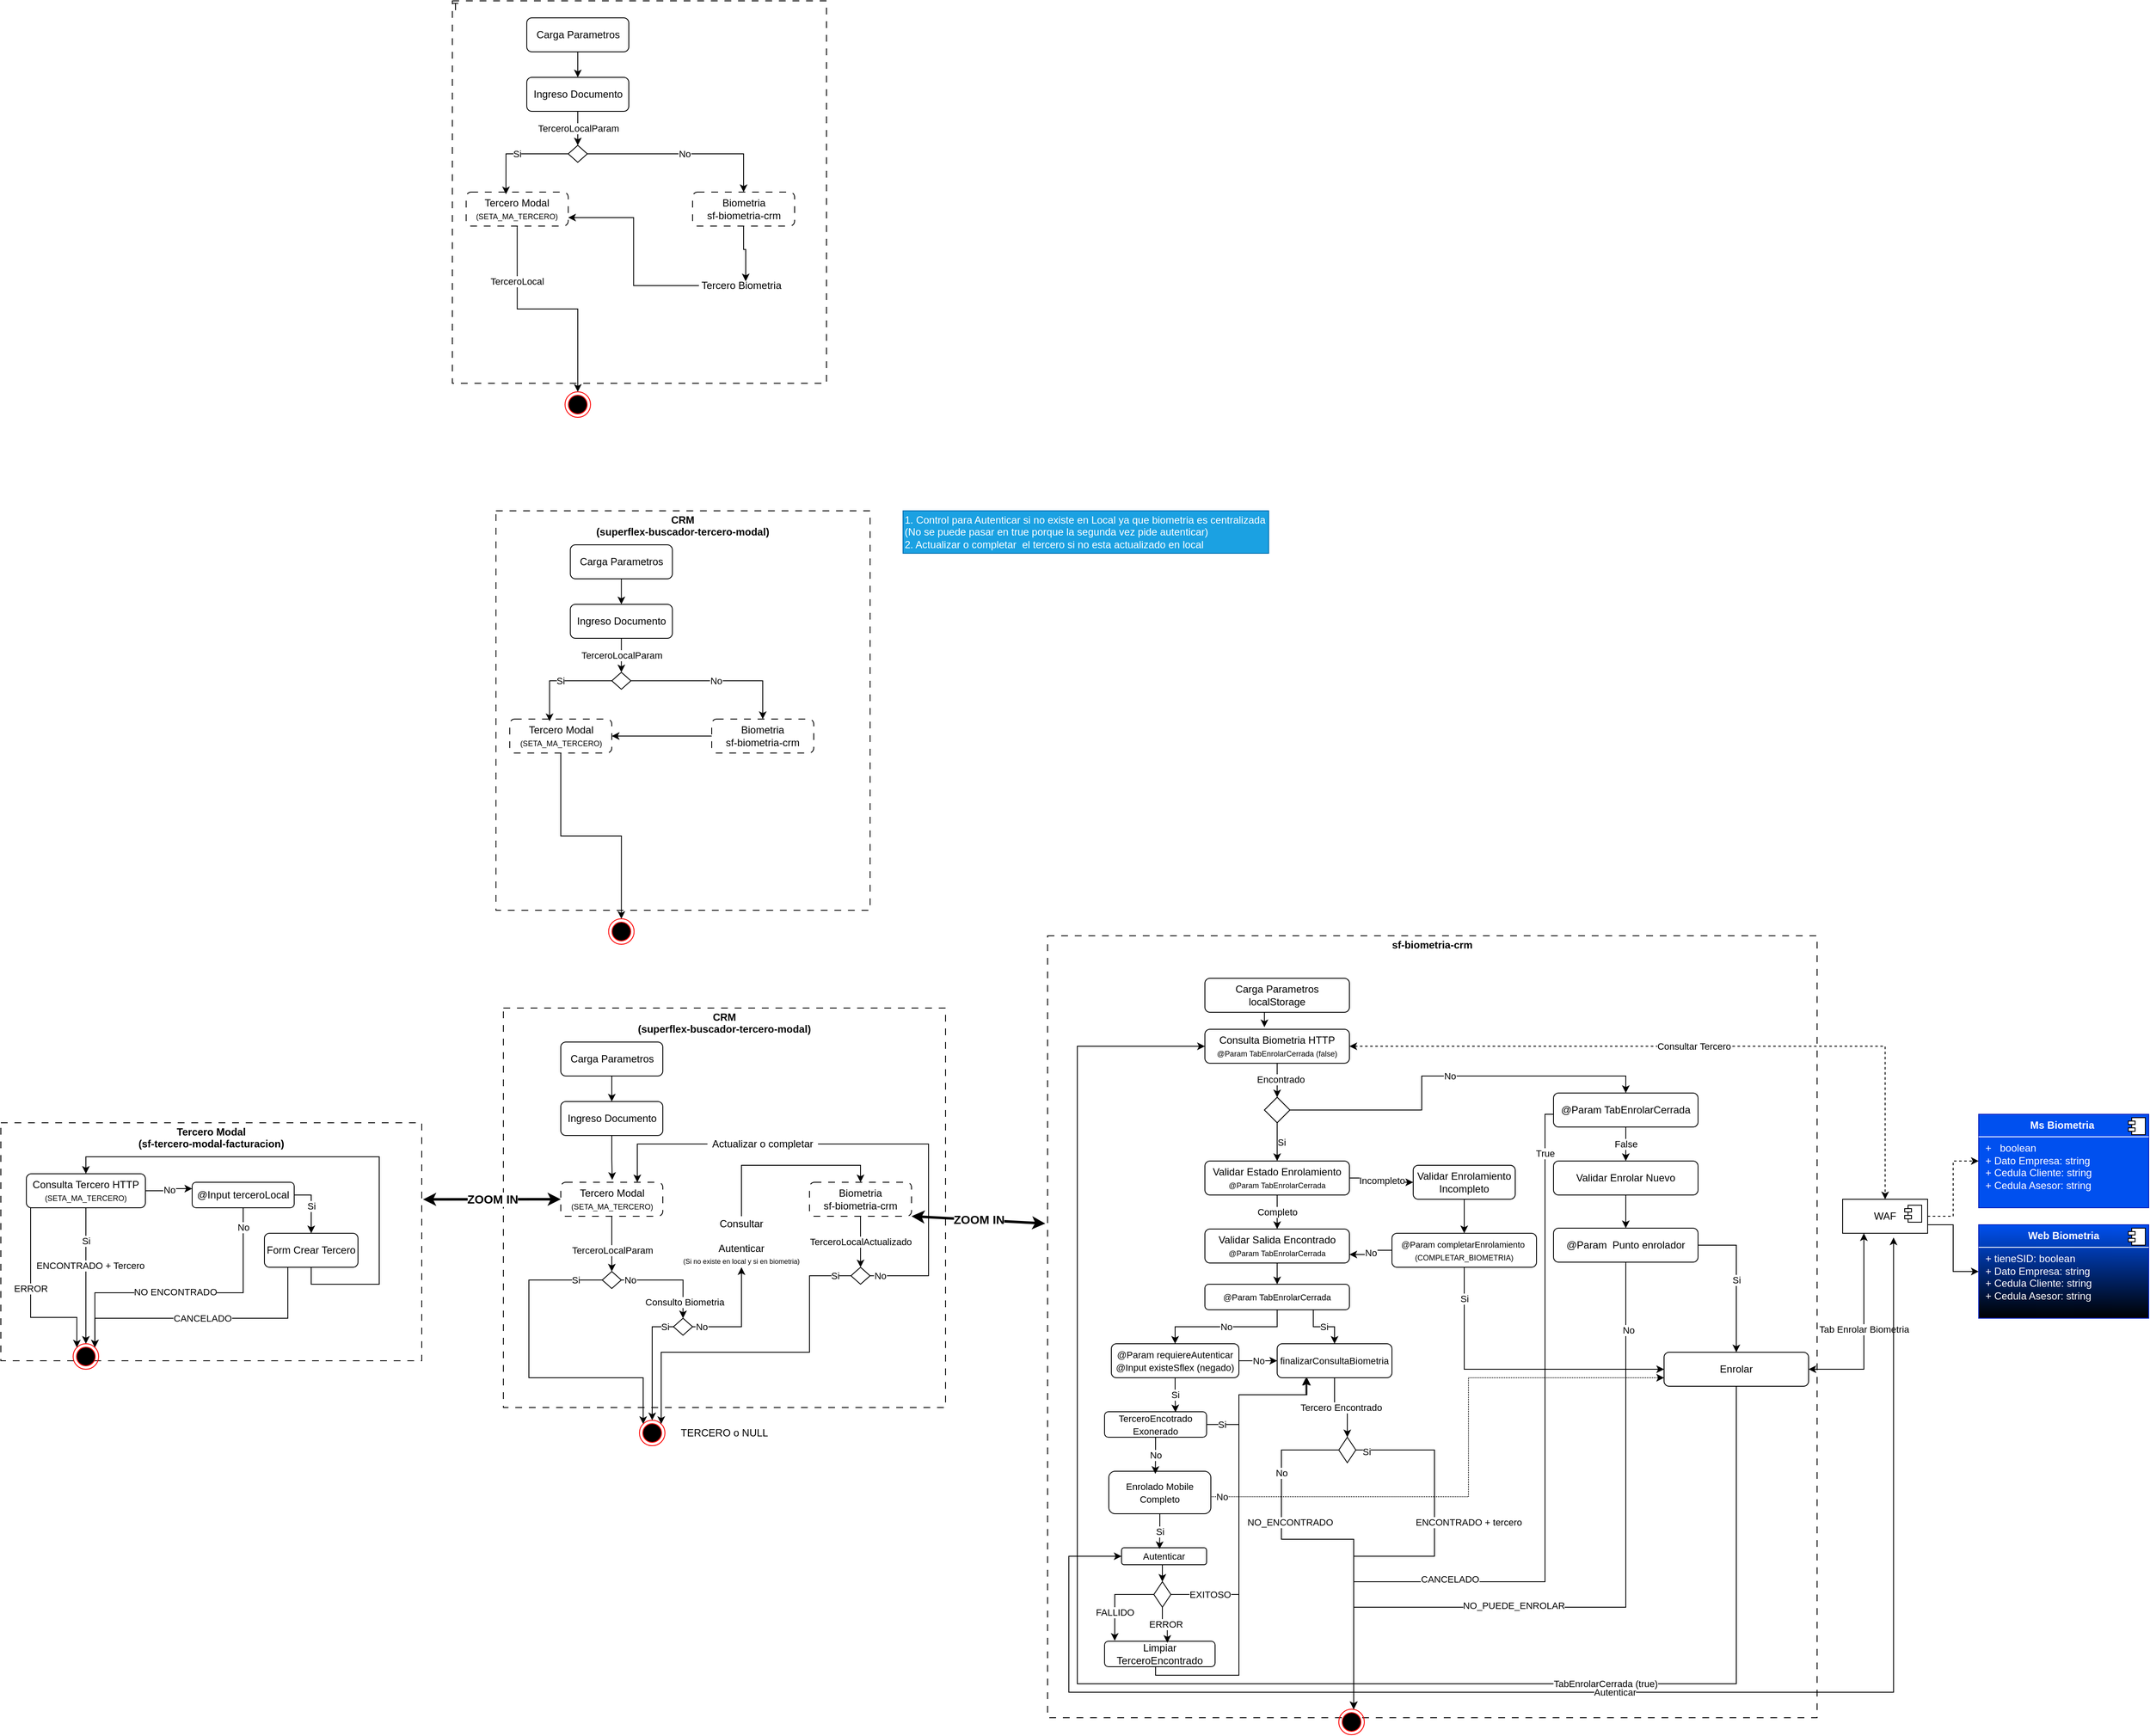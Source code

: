 <mxfile version="28.2.7" pages="3">
  <diagram name="Biometria" id="79feQSnU4Pidzu1CZ-s2">
    <mxGraphModel dx="2415" dy="2000" grid="1" gridSize="10" guides="1" tooltips="1" connect="1" arrows="1" fold="1" page="1" pageScale="1" pageWidth="827" pageHeight="1169" math="0" shadow="0">
      <root>
        <mxCell id="0" />
        <mxCell id="1" parent="0" />
        <mxCell id="tmgzqnrxOIquIkPdAJhw-1" value="&lt;p style=&quot;margin:0px;margin-top:4px;text-align:center;&quot;&gt;&lt;b&gt;CRM&lt;br&gt;(&lt;/b&gt;&lt;span style=&quot;background-color: transparent; text-align: left;&quot;&gt;&lt;b&gt;superflex-buscador-tercero-modal&lt;/b&gt;&lt;/span&gt;&lt;b style=&quot;background-color: transparent; color: light-dark(rgb(0, 0, 0), rgb(255, 255, 255));&quot;&gt;)&lt;/b&gt;&lt;/p&gt;" style="verticalAlign=top;align=left;overflow=fill;html=1;whiteSpace=wrap;fillColor=none;dashed=1;dashPattern=8 8;movable=1;resizable=1;rotatable=1;deletable=1;editable=1;locked=0;connectable=1;" vertex="1" parent="1">
          <mxGeometry x="-70" y="175" width="520" height="470" as="geometry" />
        </mxCell>
        <mxCell id="kjNp1NDk2P8cJkxhOJ8Y-2" value="&lt;p style=&quot;margin:0px;margin-top:4px;text-align:center;&quot;&gt;&lt;b&gt;CRM&lt;br&gt;(&lt;/b&gt;&lt;span style=&quot;background-color: transparent; text-align: left;&quot;&gt;&lt;b&gt;superflex-buscador-tercero-modal&lt;/b&gt;&lt;/span&gt;&lt;b style=&quot;background-color: transparent; color: light-dark(rgb(0, 0, 0), rgb(255, 255, 255));&quot;&gt;)&lt;/b&gt;&lt;/p&gt;" style="verticalAlign=top;align=left;overflow=fill;html=1;whiteSpace=wrap;fillColor=none;dashed=1;dashPattern=8 8;movable=1;resizable=1;rotatable=1;deletable=1;editable=1;locked=0;connectable=1;" parent="1" vertex="1">
          <mxGeometry x="-78.75" y="-410" width="440" height="470" as="geometry" />
        </mxCell>
        <mxCell id="iM0kwQm8p51LJtU4cZIR-3" value="&lt;p style=&quot;margin:0px;margin-top:4px;text-align:center;&quot;&gt;&lt;b&gt;sf-biometria-crm&lt;/b&gt;&lt;/p&gt;" style="verticalAlign=top;align=left;overflow=fill;html=1;whiteSpace=wrap;fillColor=none;dashed=1;dashPattern=8 8;movable=1;resizable=1;rotatable=1;deletable=1;editable=1;locked=0;connectable=1;" parent="1" vertex="1">
          <mxGeometry x="570" y="90" width="905" height="920" as="geometry" />
        </mxCell>
        <mxCell id="RccVyEAkZwotTlq0w3yM-35" value="&lt;p style=&quot;margin:0px;margin-top:4px;text-align:center;&quot;&gt;&lt;b&gt;Tercero Modal&lt;br&gt;(&lt;/b&gt;&lt;span style=&quot;background-color: transparent; text-align: left;&quot;&gt;&lt;b&gt;sf-tercero-modal-facturacion&lt;/b&gt;&lt;/span&gt;&lt;b style=&quot;background-color: transparent; color: light-dark(rgb(0, 0, 0), rgb(255, 255, 255));&quot;&gt;)&lt;/b&gt;&lt;/p&gt;" style="verticalAlign=top;align=left;overflow=fill;html=1;whiteSpace=wrap;fillColor=none;dashed=1;dashPattern=8 8;movable=1;resizable=1;rotatable=1;deletable=1;editable=1;locked=0;connectable=1;" parent="1" vertex="1">
          <mxGeometry x="-661" y="310" width="495" height="280" as="geometry" />
        </mxCell>
        <mxCell id="RccVyEAkZwotTlq0w3yM-29" value="Si" style="edgeStyle=orthogonalEdgeStyle;rounded=0;orthogonalLoop=1;jettySize=auto;html=1;exitX=1;exitY=0.5;exitDx=0;exitDy=0;entryX=0.5;entryY=0;entryDx=0;entryDy=0;" parent="1" source="RccVyEAkZwotTlq0w3yM-19" target="RccVyEAkZwotTlq0w3yM-21" edge="1">
          <mxGeometry relative="1" as="geometry" />
        </mxCell>
        <mxCell id="RccVyEAkZwotTlq0w3yM-30" value="No" style="edgeStyle=orthogonalEdgeStyle;rounded=0;orthogonalLoop=1;jettySize=auto;html=1;exitX=0.5;exitY=1;exitDx=0;exitDy=0;entryX=1;entryY=0;entryDx=0;entryDy=0;" parent="1" source="RccVyEAkZwotTlq0w3yM-19" target="RccVyEAkZwotTlq0w3yM-24" edge="1">
          <mxGeometry x="-0.868" relative="1" as="geometry">
            <Array as="points">
              <mxPoint x="-376" y="510" />
              <mxPoint x="-550" y="510" />
            </Array>
            <mxPoint as="offset" />
          </mxGeometry>
        </mxCell>
        <mxCell id="s5DtrQqLhLhF_YjMLTpa-4" value="NO ENCONTRADO" style="edgeLabel;html=1;align=center;verticalAlign=middle;resizable=0;points=[];" parent="RccVyEAkZwotTlq0w3yM-30" vertex="1" connectable="0">
          <mxGeometry x="0.247" y="-1" relative="1" as="geometry">
            <mxPoint x="31" as="offset" />
          </mxGeometry>
        </mxCell>
        <mxCell id="RccVyEAkZwotTlq0w3yM-19" value="@Input terceroLocal" style="rounded=1;whiteSpace=wrap;html=1;" parent="1" vertex="1">
          <mxGeometry x="-436" y="380" width="120" height="30" as="geometry" />
        </mxCell>
        <mxCell id="RccVyEAkZwotTlq0w3yM-22" value="No" style="edgeStyle=orthogonalEdgeStyle;rounded=0;orthogonalLoop=1;jettySize=auto;html=1;exitX=1;exitY=0.5;exitDx=0;exitDy=0;entryX=0;entryY=0.25;entryDx=0;entryDy=0;" parent="1" source="RccVyEAkZwotTlq0w3yM-20" target="RccVyEAkZwotTlq0w3yM-19" edge="1">
          <mxGeometry relative="1" as="geometry" />
        </mxCell>
        <mxCell id="RccVyEAkZwotTlq0w3yM-23" style="edgeStyle=orthogonalEdgeStyle;rounded=0;orthogonalLoop=1;jettySize=auto;html=1;exitX=0.5;exitY=1;exitDx=0;exitDy=0;entryX=0.5;entryY=0;entryDx=0;entryDy=0;" parent="1" source="RccVyEAkZwotTlq0w3yM-20" target="RccVyEAkZwotTlq0w3yM-24" edge="1">
          <mxGeometry relative="1" as="geometry">
            <mxPoint x="-541" y="500" as="targetPoint" />
            <Array as="points">
              <mxPoint x="-561" y="460" />
              <mxPoint x="-561" y="460" />
            </Array>
          </mxGeometry>
        </mxCell>
        <mxCell id="RccVyEAkZwotTlq0w3yM-25" value="Si" style="edgeLabel;html=1;align=center;verticalAlign=middle;resizable=0;points=[];" parent="RccVyEAkZwotTlq0w3yM-23" vertex="1" connectable="0">
          <mxGeometry x="0.061" relative="1" as="geometry">
            <mxPoint y="-46" as="offset" />
          </mxGeometry>
        </mxCell>
        <mxCell id="s5DtrQqLhLhF_YjMLTpa-3" value="ENCONTRADO + Tercero" style="edgeLabel;html=1;align=center;verticalAlign=middle;resizable=0;points=[];" parent="RccVyEAkZwotTlq0w3yM-23" vertex="1" connectable="0">
          <mxGeometry x="-0.006" y="1" relative="1" as="geometry">
            <mxPoint x="4" y="-12" as="offset" />
          </mxGeometry>
        </mxCell>
        <mxCell id="NqkHX3YFLql1CINNXmnb-1" value="ERROR" style="edgeStyle=orthogonalEdgeStyle;rounded=0;orthogonalLoop=1;jettySize=auto;html=1;exitX=0.25;exitY=1;exitDx=0;exitDy=0;entryX=0;entryY=0;entryDx=0;entryDy=0;" parent="1" source="RccVyEAkZwotTlq0w3yM-20" target="RccVyEAkZwotTlq0w3yM-24" edge="1">
          <mxGeometry relative="1" as="geometry">
            <Array as="points">
              <mxPoint x="-626" y="410" />
              <mxPoint x="-626" y="539" />
            </Array>
          </mxGeometry>
        </mxCell>
        <mxCell id="RccVyEAkZwotTlq0w3yM-20" value="Consulta Tercero HTTP&lt;br&gt;&lt;font style=&quot;font-size: 9px;&quot;&gt;(SETA_MA_TERCERO)&lt;/font&gt;" style="rounded=1;whiteSpace=wrap;html=1;" parent="1" vertex="1">
          <mxGeometry x="-631" y="370" width="140" height="40" as="geometry" />
        </mxCell>
        <mxCell id="RccVyEAkZwotTlq0w3yM-36" style="edgeStyle=orthogonalEdgeStyle;rounded=0;orthogonalLoop=1;jettySize=auto;html=1;exitX=0.5;exitY=1;exitDx=0;exitDy=0;entryX=0.5;entryY=0;entryDx=0;entryDy=0;" parent="1" source="RccVyEAkZwotTlq0w3yM-21" target="RccVyEAkZwotTlq0w3yM-20" edge="1">
          <mxGeometry relative="1" as="geometry">
            <Array as="points">
              <mxPoint x="-296" y="500" />
              <mxPoint x="-216" y="500" />
              <mxPoint x="-216" y="350" />
              <mxPoint x="-561" y="350" />
            </Array>
          </mxGeometry>
        </mxCell>
        <mxCell id="NqkHX3YFLql1CINNXmnb-2" value="CANCELADO" style="edgeStyle=orthogonalEdgeStyle;rounded=0;orthogonalLoop=1;jettySize=auto;html=1;exitX=0.25;exitY=1;exitDx=0;exitDy=0;entryX=1;entryY=0;entryDx=0;entryDy=0;" parent="1" source="RccVyEAkZwotTlq0w3yM-21" target="RccVyEAkZwotTlq0w3yM-24" edge="1">
          <mxGeometry relative="1" as="geometry">
            <Array as="points">
              <mxPoint x="-323" y="540" />
              <mxPoint x="-550" y="540" />
            </Array>
          </mxGeometry>
        </mxCell>
        <mxCell id="RccVyEAkZwotTlq0w3yM-21" value="Form Crear Tercero" style="rounded=1;whiteSpace=wrap;html=1;" parent="1" vertex="1">
          <mxGeometry x="-351" y="440" width="110" height="40" as="geometry" />
        </mxCell>
        <mxCell id="RccVyEAkZwotTlq0w3yM-24" value="" style="ellipse;html=1;shape=endState;fillColor=#000000;strokeColor=#ff0000;" parent="1" vertex="1">
          <mxGeometry x="-576" y="570" width="30" height="30" as="geometry" />
        </mxCell>
        <mxCell id="RccVyEAkZwotTlq0w3yM-37" value="&lt;b&gt;&lt;font style=&quot;font-size: 14px;&quot;&gt;ZOOM IN&lt;/font&gt;&lt;/b&gt;" style="rounded=0;orthogonalLoop=1;jettySize=auto;html=1;entryX=1.003;entryY=0.322;entryDx=0;entryDy=0;entryPerimeter=0;strokeWidth=3;startArrow=classic;startFill=1;exitX=0;exitY=0.5;exitDx=0;exitDy=0;" parent="1" source="tmgzqnrxOIquIkPdAJhw-7" target="RccVyEAkZwotTlq0w3yM-35" edge="1">
          <mxGeometry relative="1" as="geometry" />
        </mxCell>
        <mxCell id="RccVyEAkZwotTlq0w3yM-44" value="Consultar Tercero" style="edgeStyle=orthogonalEdgeStyle;rounded=0;orthogonalLoop=1;jettySize=auto;html=1;exitX=1;exitY=0.5;exitDx=0;exitDy=0;entryX=0.5;entryY=0;entryDx=0;entryDy=0;dashed=1;startArrow=classic;startFill=1;strokeColor=light-dark(#000000,#3399FF);" parent="1" source="RccVyEAkZwotTlq0w3yM-41" target="RccVyEAkZwotTlq0w3yM-49" edge="1">
          <mxGeometry relative="1" as="geometry">
            <mxPoint x="1205" y="220" as="targetPoint" />
          </mxGeometry>
        </mxCell>
        <mxCell id="RccVyEAkZwotTlq0w3yM-55" style="edgeStyle=orthogonalEdgeStyle;rounded=0;orthogonalLoop=1;jettySize=auto;html=1;exitX=0.5;exitY=1;exitDx=0;exitDy=0;entryX=0.5;entryY=0;entryDx=0;entryDy=0;" parent="1" source="RccVyEAkZwotTlq0w3yM-41" target="RccVyEAkZwotTlq0w3yM-54" edge="1">
          <mxGeometry relative="1" as="geometry" />
        </mxCell>
        <mxCell id="YeJVkoVAPfuWstR2Lwx0-1" value="Text" style="edgeLabel;html=1;align=center;verticalAlign=middle;resizable=0;points=[];" vertex="1" connectable="0" parent="RccVyEAkZwotTlq0w3yM-55">
          <mxGeometry x="-0.049" y="4" relative="1" as="geometry">
            <mxPoint as="offset" />
          </mxGeometry>
        </mxCell>
        <mxCell id="YeJVkoVAPfuWstR2Lwx0-2" value="Encontrado" style="edgeLabel;html=1;align=center;verticalAlign=middle;resizable=0;points=[];" vertex="1" connectable="0" parent="RccVyEAkZwotTlq0w3yM-55">
          <mxGeometry x="-0.049" y="4" relative="1" as="geometry">
            <mxPoint as="offset" />
          </mxGeometry>
        </mxCell>
        <mxCell id="RccVyEAkZwotTlq0w3yM-41" value="Consulta Biometria HTTP&lt;br&gt;&lt;font style=&quot;font-size: 9px;&quot;&gt;@Param TabEnrolarCerrada (false)&lt;/font&gt;" style="rounded=1;whiteSpace=wrap;html=1;" parent="1" vertex="1">
          <mxGeometry x="755" y="200" width="170" height="40" as="geometry" />
        </mxCell>
        <mxCell id="RccVyEAkZwotTlq0w3yM-45" value="&lt;p style=&quot;margin:0px;margin-top:6px;text-align:center;&quot;&gt;&lt;b&gt;Web Biometria&lt;/b&gt;&lt;/p&gt;&lt;hr size=&quot;1&quot; style=&quot;border-style:solid;&quot;&gt;&lt;p style=&quot;margin:0px;margin-left:8px;&quot;&gt;+ tieneSID: boolean&lt;br&gt;+ Dato Empresa: string&lt;/p&gt;&lt;p style=&quot;margin:0px;margin-left:8px;&quot;&gt;+ Cedula Cliente: string&lt;/p&gt;&lt;p style=&quot;margin:0px;margin-left:8px;&quot;&gt;+ Cedula Asesor: string&lt;br&gt;&lt;/p&gt;" style="align=left;overflow=fill;html=1;dropTarget=0;whiteSpace=wrap;fillColor=#0050ef;fontColor=#ffffff;strokeColor=#001DBC;gradientColor=default;" parent="1" vertex="1">
          <mxGeometry x="1665" y="430" width="200" height="110" as="geometry" />
        </mxCell>
        <mxCell id="RccVyEAkZwotTlq0w3yM-46" value="" style="shape=component;jettyWidth=8;jettyHeight=4;" parent="RccVyEAkZwotTlq0w3yM-45" vertex="1">
          <mxGeometry x="1" width="20" height="20" relative="1" as="geometry">
            <mxPoint x="-24" y="4" as="offset" />
          </mxGeometry>
        </mxCell>
        <mxCell id="RccVyEAkZwotTlq0w3yM-47" value="&lt;p style=&quot;margin:0px;margin-top:6px;text-align:center;&quot;&gt;&lt;b&gt;Ms Biometria&amp;nbsp;&lt;/b&gt;&lt;/p&gt;&lt;hr size=&quot;1&quot; style=&quot;border-style:solid;&quot;&gt;&lt;p style=&quot;margin:0px;margin-left:8px;&quot;&gt;+&amp;nbsp; &amp;nbsp;boolean&lt;br&gt;+ Dato Empresa: string&lt;/p&gt;&lt;p style=&quot;margin:0px;margin-left:8px;&quot;&gt;+ Cedula Cliente: string&lt;/p&gt;&lt;p style=&quot;margin:0px;margin-left:8px;&quot;&gt;+ Cedula Asesor: string&lt;/p&gt;" style="align=left;overflow=fill;html=1;dropTarget=0;whiteSpace=wrap;fillColor=#0050ef;fontColor=#ffffff;strokeColor=#001DBC;" parent="1" vertex="1">
          <mxGeometry x="1665" y="300" width="200" height="110" as="geometry" />
        </mxCell>
        <mxCell id="RccVyEAkZwotTlq0w3yM-48" value="" style="shape=component;jettyWidth=8;jettyHeight=4;" parent="RccVyEAkZwotTlq0w3yM-47" vertex="1">
          <mxGeometry x="1" width="20" height="20" relative="1" as="geometry">
            <mxPoint x="-24" y="4" as="offset" />
          </mxGeometry>
        </mxCell>
        <mxCell id="RccVyEAkZwotTlq0w3yM-51" style="edgeStyle=orthogonalEdgeStyle;rounded=0;orthogonalLoop=1;jettySize=auto;html=1;exitX=1;exitY=0.5;exitDx=0;exitDy=0;entryX=0;entryY=0.5;entryDx=0;entryDy=0;dashed=1;strokeColor=light-dark(#000000,#66B2FF);" parent="1" source="RccVyEAkZwotTlq0w3yM-49" target="RccVyEAkZwotTlq0w3yM-47" edge="1">
          <mxGeometry relative="1" as="geometry">
            <mxPoint x="1515" y="380" as="targetPoint" />
          </mxGeometry>
        </mxCell>
        <mxCell id="RccVyEAkZwotTlq0w3yM-52" style="edgeStyle=orthogonalEdgeStyle;rounded=0;orthogonalLoop=1;jettySize=auto;html=1;exitX=1;exitY=0.75;exitDx=0;exitDy=0;entryX=0;entryY=0.5;entryDx=0;entryDy=0;strokeColor=light-dark(#000000,#66B2FF);" parent="1" source="RccVyEAkZwotTlq0w3yM-49" target="RccVyEAkZwotTlq0w3yM-45" edge="1">
          <mxGeometry relative="1" as="geometry" />
        </mxCell>
        <mxCell id="RccVyEAkZwotTlq0w3yM-49" value="WAF" style="html=1;dropTarget=0;whiteSpace=wrap;" parent="1" vertex="1">
          <mxGeometry x="1505" y="400" width="100" height="40" as="geometry" />
        </mxCell>
        <mxCell id="RccVyEAkZwotTlq0w3yM-50" value="" style="shape=module;jettyWidth=8;jettyHeight=4;" parent="RccVyEAkZwotTlq0w3yM-49" vertex="1">
          <mxGeometry x="1" width="20" height="20" relative="1" as="geometry">
            <mxPoint x="-27" y="7" as="offset" />
          </mxGeometry>
        </mxCell>
        <mxCell id="RccVyEAkZwotTlq0w3yM-59" value="Completo" style="edgeStyle=orthogonalEdgeStyle;rounded=0;orthogonalLoop=1;jettySize=auto;html=1;exitX=0.5;exitY=1;exitDx=0;exitDy=0;" parent="1" source="RccVyEAkZwotTlq0w3yM-53" target="RccVyEAkZwotTlq0w3yM-58" edge="1">
          <mxGeometry relative="1" as="geometry" />
        </mxCell>
        <mxCell id="RccVyEAkZwotTlq0w3yM-61" value="Incompleto" style="edgeStyle=orthogonalEdgeStyle;rounded=0;orthogonalLoop=1;jettySize=auto;html=1;exitX=1;exitY=0.5;exitDx=0;exitDy=0;" parent="1" source="RccVyEAkZwotTlq0w3yM-53" target="RccVyEAkZwotTlq0w3yM-60" edge="1">
          <mxGeometry relative="1" as="geometry" />
        </mxCell>
        <mxCell id="RccVyEAkZwotTlq0w3yM-53" value="Validar Estado Enrolamiento&lt;br&gt;&lt;font style=&quot;font-size: 9px;&quot;&gt;@Param TabEnrolarCerrada&lt;/font&gt;" style="rounded=1;whiteSpace=wrap;html=1;" parent="1" vertex="1">
          <mxGeometry x="755" y="355" width="170" height="40" as="geometry" />
        </mxCell>
        <mxCell id="RccVyEAkZwotTlq0w3yM-56" style="edgeStyle=orthogonalEdgeStyle;rounded=0;orthogonalLoop=1;jettySize=auto;html=1;exitX=0.5;exitY=1;exitDx=0;exitDy=0;entryX=0.5;entryY=0;entryDx=0;entryDy=0;" parent="1" source="RccVyEAkZwotTlq0w3yM-54" target="RccVyEAkZwotTlq0w3yM-53" edge="1">
          <mxGeometry relative="1" as="geometry" />
        </mxCell>
        <mxCell id="RccVyEAkZwotTlq0w3yM-57" value="Si" style="edgeLabel;html=1;align=center;verticalAlign=middle;resizable=0;points=[];" parent="RccVyEAkZwotTlq0w3yM-56" vertex="1" connectable="0">
          <mxGeometry x="-0.011" y="5" relative="1" as="geometry">
            <mxPoint as="offset" />
          </mxGeometry>
        </mxCell>
        <mxCell id="RccVyEAkZwotTlq0w3yM-63" value="No" style="edgeStyle=orthogonalEdgeStyle;rounded=0;orthogonalLoop=1;jettySize=auto;html=1;exitX=1;exitY=0.5;exitDx=0;exitDy=0;entryX=0.5;entryY=0;entryDx=0;entryDy=0;" parent="1" source="RccVyEAkZwotTlq0w3yM-54" target="RccVyEAkZwotTlq0w3yM-77" edge="1">
          <mxGeometry relative="1" as="geometry" />
        </mxCell>
        <mxCell id="RccVyEAkZwotTlq0w3yM-54" value="" style="rhombus;whiteSpace=wrap;html=1;" parent="1" vertex="1">
          <mxGeometry x="825" y="280" width="30" height="30" as="geometry" />
        </mxCell>
        <mxCell id="RccVyEAkZwotTlq0w3yM-86" style="edgeStyle=orthogonalEdgeStyle;rounded=0;orthogonalLoop=1;jettySize=auto;html=1;exitX=0.5;exitY=1;exitDx=0;exitDy=0;entryX=0.5;entryY=0;entryDx=0;entryDy=0;" parent="1" source="RccVyEAkZwotTlq0w3yM-58" target="RccVyEAkZwotTlq0w3yM-85" edge="1">
          <mxGeometry relative="1" as="geometry" />
        </mxCell>
        <mxCell id="RccVyEAkZwotTlq0w3yM-58" value="Validar Salida Encontrado&lt;br&gt;&lt;span style=&quot;font-size: 9px;&quot;&gt;@Param TabEnrolarCerrada&lt;/span&gt;" style="rounded=1;whiteSpace=wrap;html=1;" parent="1" vertex="1">
          <mxGeometry x="755" y="435" width="170" height="40" as="geometry" />
        </mxCell>
        <mxCell id="RccVyEAkZwotTlq0w3yM-82" style="edgeStyle=orthogonalEdgeStyle;rounded=0;orthogonalLoop=1;jettySize=auto;html=1;exitX=0.5;exitY=1;exitDx=0;exitDy=0;" parent="1" source="RccVyEAkZwotTlq0w3yM-60" target="RccVyEAkZwotTlq0w3yM-81" edge="1">
          <mxGeometry relative="1" as="geometry" />
        </mxCell>
        <mxCell id="RccVyEAkZwotTlq0w3yM-60" value="Validar Enrolamiento Incompleto" style="rounded=1;whiteSpace=wrap;html=1;" parent="1" vertex="1">
          <mxGeometry x="1000" y="360" width="120" height="40" as="geometry" />
        </mxCell>
        <mxCell id="RccVyEAkZwotTlq0w3yM-67" style="edgeStyle=orthogonalEdgeStyle;rounded=0;orthogonalLoop=1;jettySize=auto;html=1;exitX=0.5;exitY=1;exitDx=0;exitDy=0;entryX=0.5;entryY=0;entryDx=0;entryDy=0;" parent="1" source="RccVyEAkZwotTlq0w3yM-62" target="RccVyEAkZwotTlq0w3yM-66" edge="1">
          <mxGeometry relative="1" as="geometry" />
        </mxCell>
        <mxCell id="RccVyEAkZwotTlq0w3yM-62" value="Validar Enrolar Nuevo" style="rounded=1;whiteSpace=wrap;html=1;" parent="1" vertex="1">
          <mxGeometry x="1165" y="355" width="170" height="40" as="geometry" />
        </mxCell>
        <mxCell id="RccVyEAkZwotTlq0w3yM-64" value="" style="ellipse;html=1;shape=endState;fillColor=#000000;strokeColor=#ff0000;" parent="1" vertex="1">
          <mxGeometry x="912.5" y="1000" width="30" height="30" as="geometry" />
        </mxCell>
        <mxCell id="RccVyEAkZwotTlq0w3yM-68" style="edgeStyle=orthogonalEdgeStyle;rounded=0;orthogonalLoop=1;jettySize=auto;html=1;exitX=0.5;exitY=1;exitDx=0;exitDy=0;entryX=0.5;entryY=0;entryDx=0;entryDy=0;" parent="1" source="RccVyEAkZwotTlq0w3yM-66" edge="1">
          <mxGeometry relative="1" as="geometry">
            <Array as="points">
              <mxPoint x="1250" y="880" />
              <mxPoint x="930" y="880" />
            </Array>
            <mxPoint x="930" y="1000" as="targetPoint" />
          </mxGeometry>
        </mxCell>
        <mxCell id="RccVyEAkZwotTlq0w3yM-69" value="NO_PUEDE_ENROLAR" style="edgeLabel;html=1;align=center;verticalAlign=middle;resizable=0;points=[];" parent="RccVyEAkZwotTlq0w3yM-68" vertex="1" connectable="0">
          <mxGeometry x="-0.022" y="-2" relative="1" as="geometry">
            <mxPoint x="-125" as="offset" />
          </mxGeometry>
        </mxCell>
        <mxCell id="RccVyEAkZwotTlq0w3yM-72" value="No" style="edgeLabel;html=1;align=center;verticalAlign=middle;resizable=0;points=[];" parent="RccVyEAkZwotTlq0w3yM-68" vertex="1" connectable="0">
          <mxGeometry x="-0.811" y="3" relative="1" as="geometry">
            <mxPoint as="offset" />
          </mxGeometry>
        </mxCell>
        <mxCell id="RccVyEAkZwotTlq0w3yM-75" value="Si" style="edgeStyle=orthogonalEdgeStyle;rounded=0;orthogonalLoop=1;jettySize=auto;html=1;exitX=1;exitY=0.5;exitDx=0;exitDy=0;entryX=0.5;entryY=0;entryDx=0;entryDy=0;" parent="1" source="RccVyEAkZwotTlq0w3yM-66" target="RccVyEAkZwotTlq0w3yM-70" edge="1">
          <mxGeometry relative="1" as="geometry" />
        </mxCell>
        <mxCell id="RccVyEAkZwotTlq0w3yM-66" value="@Param&amp;nbsp; Punto enrolador" style="rounded=1;whiteSpace=wrap;html=1;" parent="1" vertex="1">
          <mxGeometry x="1165" y="434" width="170" height="40" as="geometry" />
        </mxCell>
        <mxCell id="RccVyEAkZwotTlq0w3yM-73" value="Tab Enrolar Biometria" style="edgeStyle=orthogonalEdgeStyle;rounded=0;orthogonalLoop=1;jettySize=auto;html=1;exitX=1;exitY=0.5;exitDx=0;exitDy=0;entryX=0.25;entryY=1;entryDx=0;entryDy=0;startArrow=classic;startFill=1;strokeColor=light-dark(#000000,#66B2FF);" parent="1" source="RccVyEAkZwotTlq0w3yM-70" target="RccVyEAkZwotTlq0w3yM-49" edge="1">
          <mxGeometry relative="1" as="geometry" />
        </mxCell>
        <mxCell id="RccVyEAkZwotTlq0w3yM-74" value="TabEnrolarCerrada (true)" style="edgeStyle=orthogonalEdgeStyle;rounded=0;orthogonalLoop=1;jettySize=auto;html=1;exitX=0.5;exitY=1;exitDx=0;exitDy=0;entryX=0;entryY=0.5;entryDx=0;entryDy=0;" parent="1" source="RccVyEAkZwotTlq0w3yM-70" target="RccVyEAkZwotTlq0w3yM-41" edge="1">
          <mxGeometry x="-0.502" relative="1" as="geometry">
            <Array as="points">
              <mxPoint x="1380" y="970" />
              <mxPoint x="605" y="970" />
              <mxPoint x="605" y="220" />
            </Array>
            <mxPoint as="offset" />
          </mxGeometry>
        </mxCell>
        <mxCell id="RccVyEAkZwotTlq0w3yM-70" value="Enrolar" style="rounded=1;whiteSpace=wrap;html=1;" parent="1" vertex="1">
          <mxGeometry x="1295" y="580" width="170" height="40" as="geometry" />
        </mxCell>
        <mxCell id="RccVyEAkZwotTlq0w3yM-78" value="True" style="edgeStyle=orthogonalEdgeStyle;rounded=0;orthogonalLoop=1;jettySize=auto;html=1;exitX=0;exitY=0.5;exitDx=0;exitDy=0;entryX=0.5;entryY=0;entryDx=0;entryDy=0;" parent="1" source="RccVyEAkZwotTlq0w3yM-77" edge="1">
          <mxGeometry x="-0.87" relative="1" as="geometry">
            <mxPoint x="930" y="1000" as="targetPoint" />
            <Array as="points">
              <mxPoint x="1165" y="300" />
              <mxPoint x="1155" y="300" />
              <mxPoint x="1155" y="850" />
              <mxPoint x="930" y="850" />
            </Array>
            <mxPoint as="offset" />
          </mxGeometry>
        </mxCell>
        <mxCell id="RccVyEAkZwotTlq0w3yM-80" value="CANCELADO" style="edgeLabel;html=1;align=center;verticalAlign=middle;resizable=0;points=[];" parent="RccVyEAkZwotTlq0w3yM-78" vertex="1" connectable="0">
          <mxGeometry x="0.44" y="-3" relative="1" as="geometry">
            <mxPoint as="offset" />
          </mxGeometry>
        </mxCell>
        <mxCell id="RccVyEAkZwotTlq0w3yM-79" value="False" style="edgeStyle=orthogonalEdgeStyle;rounded=0;orthogonalLoop=1;jettySize=auto;html=1;exitX=0.5;exitY=1;exitDx=0;exitDy=0;entryX=0.5;entryY=0;entryDx=0;entryDy=0;" parent="1" source="RccVyEAkZwotTlq0w3yM-77" target="RccVyEAkZwotTlq0w3yM-62" edge="1">
          <mxGeometry relative="1" as="geometry" />
        </mxCell>
        <mxCell id="RccVyEAkZwotTlq0w3yM-77" value="@Param TabEnrolarCerrada" style="rounded=1;whiteSpace=wrap;html=1;" parent="1" vertex="1">
          <mxGeometry x="1165" y="275" width="170" height="40" as="geometry" />
        </mxCell>
        <mxCell id="RccVyEAkZwotTlq0w3yM-83" value="Si" style="edgeStyle=orthogonalEdgeStyle;rounded=0;orthogonalLoop=1;jettySize=auto;html=1;exitX=0.5;exitY=1;exitDx=0;exitDy=0;entryX=0;entryY=0.5;entryDx=0;entryDy=0;" parent="1" source="RccVyEAkZwotTlq0w3yM-81" target="RccVyEAkZwotTlq0w3yM-70" edge="1">
          <mxGeometry x="-0.8" relative="1" as="geometry">
            <mxPoint y="1" as="offset" />
          </mxGeometry>
        </mxCell>
        <mxCell id="RccVyEAkZwotTlq0w3yM-92" value="No" style="edgeStyle=orthogonalEdgeStyle;rounded=0;orthogonalLoop=1;jettySize=auto;html=1;exitX=0;exitY=0.5;exitDx=0;exitDy=0;entryX=1;entryY=0.75;entryDx=0;entryDy=0;" parent="1" source="RccVyEAkZwotTlq0w3yM-81" target="RccVyEAkZwotTlq0w3yM-58" edge="1">
          <mxGeometry relative="1" as="geometry" />
        </mxCell>
        <mxCell id="RccVyEAkZwotTlq0w3yM-81" value="&lt;font style=&quot;font-size: 10px;&quot;&gt;@Param completarEnrolamiento&amp;nbsp;&lt;/font&gt;&lt;br&gt;&lt;font style=&quot;font-size: 9px;&quot;&gt;(COMPLETAR_BIOMETRIA)&lt;/font&gt;" style="rounded=1;whiteSpace=wrap;html=1;" parent="1" vertex="1">
          <mxGeometry x="975" y="440" width="170" height="40" as="geometry" />
        </mxCell>
        <mxCell id="RccVyEAkZwotTlq0w3yM-109" value="No" style="edgeStyle=orthogonalEdgeStyle;rounded=0;orthogonalLoop=1;jettySize=auto;html=1;exitX=0.5;exitY=1;exitDx=0;exitDy=0;entryX=0.5;entryY=0;entryDx=0;entryDy=0;" parent="1" source="RccVyEAkZwotTlq0w3yM-85" target="RccVyEAkZwotTlq0w3yM-108" edge="1">
          <mxGeometry relative="1" as="geometry" />
        </mxCell>
        <mxCell id="pKxpvZPR-SH0c5vI5iER-2" value="Si" style="edgeStyle=orthogonalEdgeStyle;rounded=0;orthogonalLoop=1;jettySize=auto;html=1;exitX=0.75;exitY=1;exitDx=0;exitDy=0;entryX=0.5;entryY=0;entryDx=0;entryDy=0;" parent="1" source="RccVyEAkZwotTlq0w3yM-85" target="RccVyEAkZwotTlq0w3yM-89" edge="1">
          <mxGeometry relative="1" as="geometry" />
        </mxCell>
        <mxCell id="RccVyEAkZwotTlq0w3yM-85" value="&lt;font style=&quot;font-size: 10px;&quot;&gt;@Param TabEnrolarCerrada&lt;/font&gt;" style="rounded=1;whiteSpace=wrap;html=1;" parent="1" vertex="1">
          <mxGeometry x="755" y="500" width="170" height="30" as="geometry" />
        </mxCell>
        <mxCell id="RccVyEAkZwotTlq0w3yM-98" value="Tercero Encontrado" style="edgeStyle=orthogonalEdgeStyle;rounded=0;orthogonalLoop=1;jettySize=auto;html=1;exitX=0.5;exitY=1;exitDx=0;exitDy=0;entryX=0.5;entryY=0;entryDx=0;entryDy=0;" parent="1" source="RccVyEAkZwotTlq0w3yM-89" target="RccVyEAkZwotTlq0w3yM-97" edge="1">
          <mxGeometry relative="1" as="geometry" />
        </mxCell>
        <mxCell id="RccVyEAkZwotTlq0w3yM-89" value="&lt;font style=&quot;font-size: 11px;&quot;&gt;finalizarConsultaBiometria&lt;/font&gt;" style="rounded=1;whiteSpace=wrap;html=1;" parent="1" vertex="1">
          <mxGeometry x="840" y="570" width="135" height="40" as="geometry" />
        </mxCell>
        <mxCell id="RccVyEAkZwotTlq0w3yM-101" style="edgeStyle=orthogonalEdgeStyle;rounded=0;orthogonalLoop=1;jettySize=auto;html=1;exitX=1;exitY=0.5;exitDx=0;exitDy=0;entryX=0.5;entryY=0;entryDx=0;entryDy=0;" parent="1" source="RccVyEAkZwotTlq0w3yM-97" edge="1">
          <mxGeometry relative="1" as="geometry">
            <Array as="points">
              <mxPoint x="1025" y="695" />
              <mxPoint x="1025" y="820" />
              <mxPoint x="930" y="820" />
            </Array>
            <mxPoint x="930" y="1000" as="targetPoint" />
          </mxGeometry>
        </mxCell>
        <mxCell id="RccVyEAkZwotTlq0w3yM-102" value="Si" style="edgeLabel;html=1;align=center;verticalAlign=middle;resizable=0;points=[];" parent="RccVyEAkZwotTlq0w3yM-101" vertex="1" connectable="0">
          <mxGeometry x="-0.349" y="3" relative="1" as="geometry">
            <mxPoint x="-83" y="-66" as="offset" />
          </mxGeometry>
        </mxCell>
        <mxCell id="RccVyEAkZwotTlq0w3yM-103" value="ENCONTRADO + tercero" style="edgeLabel;html=1;align=center;verticalAlign=middle;resizable=0;points=[];" parent="RccVyEAkZwotTlq0w3yM-101" vertex="1" connectable="0">
          <mxGeometry x="-0.111" y="1" relative="1" as="geometry">
            <mxPoint x="41" y="-41" as="offset" />
          </mxGeometry>
        </mxCell>
        <mxCell id="RccVyEAkZwotTlq0w3yM-104" style="edgeStyle=orthogonalEdgeStyle;rounded=0;orthogonalLoop=1;jettySize=auto;html=1;exitX=0;exitY=0.5;exitDx=0;exitDy=0;entryX=0.5;entryY=0;entryDx=0;entryDy=0;" parent="1" source="RccVyEAkZwotTlq0w3yM-97" edge="1">
          <mxGeometry relative="1" as="geometry">
            <mxPoint x="930" y="1000" as="targetPoint" />
            <Array as="points">
              <mxPoint x="845" y="695" />
              <mxPoint x="845" y="800" />
              <mxPoint x="930" y="800" />
            </Array>
          </mxGeometry>
        </mxCell>
        <mxCell id="RccVyEAkZwotTlq0w3yM-106" value="NO_ENCONTRADO" style="edgeLabel;html=1;align=center;verticalAlign=middle;resizable=0;points=[];" parent="RccVyEAkZwotTlq0w3yM-104" vertex="1" connectable="0">
          <mxGeometry x="0.271" y="2" relative="1" as="geometry">
            <mxPoint x="-77" y="-53" as="offset" />
          </mxGeometry>
        </mxCell>
        <mxCell id="RccVyEAkZwotTlq0w3yM-107" value="No" style="edgeLabel;html=1;align=center;verticalAlign=middle;resizable=0;points=[];" parent="RccVyEAkZwotTlq0w3yM-104" vertex="1" connectable="0">
          <mxGeometry x="-0.287" y="1" relative="1" as="geometry">
            <mxPoint x="-1" y="-69" as="offset" />
          </mxGeometry>
        </mxCell>
        <mxCell id="RccVyEAkZwotTlq0w3yM-97" value="" style="rhombus;whiteSpace=wrap;html=1;" parent="1" vertex="1">
          <mxGeometry x="912.5" y="680" width="20" height="30" as="geometry" />
        </mxCell>
        <mxCell id="RccVyEAkZwotTlq0w3yM-110" value="No" style="edgeStyle=orthogonalEdgeStyle;rounded=0;orthogonalLoop=1;jettySize=auto;html=1;exitX=1;exitY=0.5;exitDx=0;exitDy=0;entryX=0;entryY=0.5;entryDx=0;entryDy=0;" parent="1" source="RccVyEAkZwotTlq0w3yM-108" target="RccVyEAkZwotTlq0w3yM-89" edge="1">
          <mxGeometry relative="1" as="geometry" />
        </mxCell>
        <mxCell id="RccVyEAkZwotTlq0w3yM-108" value="&lt;span style=&quot;font-size: 11px;&quot;&gt;@Param requiereAutenticar&lt;br&gt;@Input existeSflex (negado)&lt;/span&gt;" style="rounded=1;whiteSpace=wrap;html=1;" parent="1" vertex="1">
          <mxGeometry x="645" y="570" width="150" height="40" as="geometry" />
        </mxCell>
        <mxCell id="RccVyEAkZwotTlq0w3yM-123" style="edgeStyle=orthogonalEdgeStyle;rounded=0;orthogonalLoop=1;jettySize=auto;html=1;exitX=0.5;exitY=1;exitDx=0;exitDy=0;entryX=0.5;entryY=0;entryDx=0;entryDy=0;" parent="1" source="RccVyEAkZwotTlq0w3yM-113" target="RccVyEAkZwotTlq0w3yM-122" edge="1">
          <mxGeometry relative="1" as="geometry" />
        </mxCell>
        <mxCell id="RccVyEAkZwotTlq0w3yM-113" value="&lt;font style=&quot;font-size: 11px;&quot;&gt;Autenticar&lt;/font&gt;" style="rounded=1;whiteSpace=wrap;html=1;" parent="1" vertex="1">
          <mxGeometry x="657" y="810" width="100" height="20" as="geometry" />
        </mxCell>
        <mxCell id="RccVyEAkZwotTlq0w3yM-118" value="Autenticar" style="edgeStyle=orthogonalEdgeStyle;rounded=0;orthogonalLoop=1;jettySize=auto;html=1;entryX=0.599;entryY=1.124;entryDx=0;entryDy=0;entryPerimeter=0;strokeColor=light-dark(#000000,#66B2FF);startArrow=classic;startFill=1;exitX=0;exitY=0.5;exitDx=0;exitDy=0;" parent="1" source="RccVyEAkZwotTlq0w3yM-113" target="RccVyEAkZwotTlq0w3yM-49" edge="1">
          <mxGeometry relative="1" as="geometry">
            <mxPoint x="655" y="710" as="sourcePoint" />
            <Array as="points">
              <mxPoint x="655" y="820" />
              <mxPoint x="595" y="820" />
              <mxPoint x="595" y="980" />
              <mxPoint x="1565" y="980" />
            </Array>
          </mxGeometry>
        </mxCell>
        <mxCell id="RccVyEAkZwotTlq0w3yM-124" value="EXITOSO" style="edgeStyle=orthogonalEdgeStyle;rounded=0;orthogonalLoop=1;jettySize=auto;html=1;exitX=1;exitY=0.5;exitDx=0;exitDy=0;" parent="1" source="RccVyEAkZwotTlq0w3yM-122" edge="1">
          <mxGeometry x="-0.781" relative="1" as="geometry">
            <Array as="points">
              <mxPoint x="795" y="865" />
              <mxPoint x="795" y="630" />
              <mxPoint x="875" y="630" />
            </Array>
            <mxPoint as="offset" />
            <mxPoint x="875" y="610" as="targetPoint" />
          </mxGeometry>
        </mxCell>
        <mxCell id="RccVyEAkZwotTlq0w3yM-122" value="" style="rhombus;whiteSpace=wrap;html=1;" parent="1" vertex="1">
          <mxGeometry x="695" y="850" width="20" height="30" as="geometry" />
        </mxCell>
        <mxCell id="RccVyEAkZwotTlq0w3yM-129" style="edgeStyle=orthogonalEdgeStyle;rounded=0;orthogonalLoop=1;jettySize=auto;html=1;exitX=0.5;exitY=1;exitDx=0;exitDy=0;entryX=0.25;entryY=1;entryDx=0;entryDy=0;" parent="1" source="RccVyEAkZwotTlq0w3yM-125" target="RccVyEAkZwotTlq0w3yM-89" edge="1">
          <mxGeometry relative="1" as="geometry">
            <mxPoint x="785" y="640" as="targetPoint" />
            <Array as="points">
              <mxPoint x="697" y="960" />
              <mxPoint x="795" y="960" />
              <mxPoint x="795" y="630" />
              <mxPoint x="874" y="630" />
            </Array>
          </mxGeometry>
        </mxCell>
        <mxCell id="RccVyEAkZwotTlq0w3yM-125" value="Limpiar TerceroEncontrado" style="rounded=1;whiteSpace=wrap;html=1;" parent="1" vertex="1">
          <mxGeometry x="637" y="920" width="130" height="30" as="geometry" />
        </mxCell>
        <mxCell id="RccVyEAkZwotTlq0w3yM-127" value="FALLIDO" style="edgeStyle=orthogonalEdgeStyle;rounded=0;orthogonalLoop=1;jettySize=auto;html=1;exitX=0;exitY=0.5;exitDx=0;exitDy=0;entryX=0.092;entryY=-0.019;entryDx=0;entryDy=0;entryPerimeter=0;" parent="1" source="RccVyEAkZwotTlq0w3yM-122" target="RccVyEAkZwotTlq0w3yM-125" edge="1">
          <mxGeometry x="0.34" relative="1" as="geometry">
            <mxPoint as="offset" />
          </mxGeometry>
        </mxCell>
        <mxCell id="RccVyEAkZwotTlq0w3yM-131" value="ERROR" style="edgeStyle=orthogonalEdgeStyle;rounded=0;orthogonalLoop=1;jettySize=auto;html=1;exitX=0.5;exitY=1;exitDx=0;exitDy=0;entryX=0.568;entryY=0.062;entryDx=0;entryDy=0;entryPerimeter=0;" parent="1" source="RccVyEAkZwotTlq0w3yM-122" target="RccVyEAkZwotTlq0w3yM-125" edge="1">
          <mxGeometry relative="1" as="geometry" />
        </mxCell>
        <mxCell id="pKxpvZPR-SH0c5vI5iER-5" value="Si" style="edgeStyle=orthogonalEdgeStyle;rounded=0;orthogonalLoop=1;jettySize=auto;html=1;exitX=1;exitY=0.5;exitDx=0;exitDy=0;" parent="1" source="pKxpvZPR-SH0c5vI5iER-3" edge="1">
          <mxGeometry x="-0.792" relative="1" as="geometry">
            <mxPoint x="875" y="610" as="targetPoint" />
            <Array as="points">
              <mxPoint x="795" y="665" />
              <mxPoint x="795" y="630" />
              <mxPoint x="875" y="630" />
            </Array>
            <mxPoint as="offset" />
          </mxGeometry>
        </mxCell>
        <mxCell id="pKxpvZPR-SH0c5vI5iER-3" value="&lt;font style=&quot;font-size: 11px;&quot;&gt;TerceroEncotrado Exonerado&lt;/font&gt;" style="rounded=1;whiteSpace=wrap;html=1;" parent="1" vertex="1">
          <mxGeometry x="637" y="650" width="120" height="30" as="geometry" />
        </mxCell>
        <mxCell id="pKxpvZPR-SH0c5vI5iER-4" value="Si" style="edgeStyle=orthogonalEdgeStyle;rounded=0;orthogonalLoop=1;jettySize=auto;html=1;exitX=0.5;exitY=1;exitDx=0;exitDy=0;entryX=0.695;entryY=0.021;entryDx=0;entryDy=0;entryPerimeter=0;" parent="1" source="RccVyEAkZwotTlq0w3yM-108" target="pKxpvZPR-SH0c5vI5iER-3" edge="1">
          <mxGeometry relative="1" as="geometry" />
        </mxCell>
        <mxCell id="pKxpvZPR-SH0c5vI5iER-9" value="No" style="edgeStyle=orthogonalEdgeStyle;rounded=0;orthogonalLoop=1;jettySize=auto;html=1;exitX=1;exitY=0.5;exitDx=0;exitDy=0;entryX=0;entryY=0.75;entryDx=0;entryDy=0;dashed=1;dashPattern=1 1;" parent="1" source="pKxpvZPR-SH0c5vI5iER-6" target="RccVyEAkZwotTlq0w3yM-70" edge="1">
          <mxGeometry x="-0.947" relative="1" as="geometry">
            <Array as="points">
              <mxPoint x="762" y="750" />
              <mxPoint x="1065" y="750" />
              <mxPoint x="1065" y="610" />
            </Array>
            <mxPoint as="offset" />
          </mxGeometry>
        </mxCell>
        <mxCell id="pKxpvZPR-SH0c5vI5iER-6" value="&lt;font style=&quot;font-size: 11px;&quot;&gt;Enrolado Mobile Completo&lt;/font&gt;" style="rounded=1;whiteSpace=wrap;html=1;" parent="1" vertex="1">
          <mxGeometry x="642" y="720" width="120" height="50" as="geometry" />
        </mxCell>
        <mxCell id="pKxpvZPR-SH0c5vI5iER-7" value="No" style="edgeStyle=orthogonalEdgeStyle;rounded=0;orthogonalLoop=1;jettySize=auto;html=1;exitX=0.5;exitY=1;exitDx=0;exitDy=0;entryX=0.456;entryY=0.062;entryDx=0;entryDy=0;entryPerimeter=0;" parent="1" source="pKxpvZPR-SH0c5vI5iER-3" target="pKxpvZPR-SH0c5vI5iER-6" edge="1">
          <mxGeometry relative="1" as="geometry" />
        </mxCell>
        <mxCell id="pKxpvZPR-SH0c5vI5iER-8" value="Si" style="edgeStyle=orthogonalEdgeStyle;rounded=0;orthogonalLoop=1;jettySize=auto;html=1;exitX=0.5;exitY=1;exitDx=0;exitDy=0;entryX=0.446;entryY=0.08;entryDx=0;entryDy=0;entryPerimeter=0;" parent="1" source="pKxpvZPR-SH0c5vI5iER-6" target="RccVyEAkZwotTlq0w3yM-113" edge="1">
          <mxGeometry relative="1" as="geometry" />
        </mxCell>
        <mxCell id="iM0kwQm8p51LJtU4cZIR-1" value="Carga Parametros localStorage" style="rounded=1;whiteSpace=wrap;html=1;" parent="1" vertex="1">
          <mxGeometry x="755" y="140" width="170" height="40" as="geometry" />
        </mxCell>
        <mxCell id="iM0kwQm8p51LJtU4cZIR-2" style="edgeStyle=orthogonalEdgeStyle;rounded=0;orthogonalLoop=1;jettySize=auto;html=1;exitX=0.5;exitY=1;exitDx=0;exitDy=0;entryX=0.412;entryY=-0.062;entryDx=0;entryDy=0;entryPerimeter=0;" parent="1" source="iM0kwQm8p51LJtU4cZIR-1" target="RccVyEAkZwotTlq0w3yM-41" edge="1">
          <mxGeometry relative="1" as="geometry" />
        </mxCell>
        <mxCell id="iM0kwQm8p51LJtU4cZIR-5" value="&lt;b&gt;&lt;font style=&quot;font-size: 14px;&quot;&gt;ZOOM IN&lt;/font&gt;&lt;/b&gt;" style="rounded=0;orthogonalLoop=1;jettySize=auto;html=1;exitX=1;exitY=1;exitDx=0;exitDy=0;entryX=-0.003;entryY=0.368;entryDx=0;entryDy=0;entryPerimeter=0;strokeWidth=3;startArrow=classic;startFill=1;" parent="1" source="tmgzqnrxOIquIkPdAJhw-11" target="iM0kwQm8p51LJtU4cZIR-3" edge="1">
          <mxGeometry relative="1" as="geometry" />
        </mxCell>
        <mxCell id="kjNp1NDk2P8cJkxhOJ8Y-3" style="edgeStyle=orthogonalEdgeStyle;rounded=0;orthogonalLoop=1;jettySize=auto;html=1;exitX=0.5;exitY=1;exitDx=0;exitDy=0;entryX=0.5;entryY=0;entryDx=0;entryDy=0;" parent="1" source="kjNp1NDk2P8cJkxhOJ8Y-4" target="kjNp1NDk2P8cJkxhOJ8Y-6" edge="1">
          <mxGeometry relative="1" as="geometry" />
        </mxCell>
        <mxCell id="kjNp1NDk2P8cJkxhOJ8Y-4" value="Carga Parametros" style="rounded=1;whiteSpace=wrap;html=1;" parent="1" vertex="1">
          <mxGeometry x="8.75" y="-370" width="120" height="40" as="geometry" />
        </mxCell>
        <mxCell id="kjNp1NDk2P8cJkxhOJ8Y-38" value="TerceroLocalParam" style="edgeStyle=orthogonalEdgeStyle;rounded=0;orthogonalLoop=1;jettySize=auto;html=1;exitX=0.5;exitY=1;exitDx=0;exitDy=0;entryX=0.5;entryY=0;entryDx=0;entryDy=0;" parent="1" source="kjNp1NDk2P8cJkxhOJ8Y-6" target="kjNp1NDk2P8cJkxhOJ8Y-17" edge="1">
          <mxGeometry relative="1" as="geometry" />
        </mxCell>
        <mxCell id="kjNp1NDk2P8cJkxhOJ8Y-6" value="Ingreso Documento" style="rounded=1;whiteSpace=wrap;html=1;" parent="1" vertex="1">
          <mxGeometry x="8.75" y="-300" width="120" height="40" as="geometry" />
        </mxCell>
        <mxCell id="kjNp1NDk2P8cJkxhOJ8Y-9" value="" style="ellipse;html=1;shape=endState;fillColor=#000000;strokeColor=#ff0000;" parent="1" vertex="1">
          <mxGeometry x="53.75" y="70" width="30" height="30" as="geometry" />
        </mxCell>
        <mxCell id="kjNp1NDk2P8cJkxhOJ8Y-33" style="edgeStyle=orthogonalEdgeStyle;rounded=0;orthogonalLoop=1;jettySize=auto;html=1;exitX=0.5;exitY=1;exitDx=0;exitDy=0;" parent="1" source="kjNp1NDk2P8cJkxhOJ8Y-11" target="kjNp1NDk2P8cJkxhOJ8Y-9" edge="1">
          <mxGeometry relative="1" as="geometry" />
        </mxCell>
        <mxCell id="kjNp1NDk2P8cJkxhOJ8Y-11" value="Tercero Modal&lt;br&gt;&lt;font style=&quot;font-size: 9px;&quot;&gt;(SETA_MA_TERCERO)&lt;/font&gt;" style="rounded=1;whiteSpace=wrap;html=1;dashed=1;dashPattern=8 8;" parent="1" vertex="1">
          <mxGeometry x="-62.5" y="-165" width="120" height="40" as="geometry" />
        </mxCell>
        <mxCell id="kjNp1NDk2P8cJkxhOJ8Y-29" value="No" style="edgeStyle=orthogonalEdgeStyle;rounded=0;orthogonalLoop=1;jettySize=auto;html=1;exitX=1;exitY=0.5;exitDx=0;exitDy=0;" parent="1" source="kjNp1NDk2P8cJkxhOJ8Y-17" target="kjNp1NDk2P8cJkxhOJ8Y-27" edge="1">
          <mxGeometry relative="1" as="geometry" />
        </mxCell>
        <mxCell id="kjNp1NDk2P8cJkxhOJ8Y-17" value="" style="rhombus;whiteSpace=wrap;html=1;" parent="1" vertex="1">
          <mxGeometry x="57.5" y="-220" width="22.5" height="20" as="geometry" />
        </mxCell>
        <mxCell id="kjNp1NDk2P8cJkxhOJ8Y-31" style="edgeStyle=orthogonalEdgeStyle;rounded=0;orthogonalLoop=1;jettySize=auto;html=1;exitX=0;exitY=0.5;exitDx=0;exitDy=0;entryX=1;entryY=0.5;entryDx=0;entryDy=0;" parent="1" source="kjNp1NDk2P8cJkxhOJ8Y-27" target="kjNp1NDk2P8cJkxhOJ8Y-11" edge="1">
          <mxGeometry relative="1" as="geometry" />
        </mxCell>
        <mxCell id="kjNp1NDk2P8cJkxhOJ8Y-27" value="Biometria&lt;br&gt;sf-biometria-crm" style="rounded=1;whiteSpace=wrap;html=1;dashed=1;dashPattern=8 8;" parent="1" vertex="1">
          <mxGeometry x="175" y="-165" width="120" height="40" as="geometry" />
        </mxCell>
        <mxCell id="kjNp1NDk2P8cJkxhOJ8Y-30" value="Si" style="edgeStyle=orthogonalEdgeStyle;rounded=0;orthogonalLoop=1;jettySize=auto;html=1;exitX=0;exitY=0.5;exitDx=0;exitDy=0;entryX=0.39;entryY=0.063;entryDx=0;entryDy=0;entryPerimeter=0;" parent="1" source="kjNp1NDk2P8cJkxhOJ8Y-17" target="kjNp1NDk2P8cJkxhOJ8Y-11" edge="1">
          <mxGeometry relative="1" as="geometry" />
        </mxCell>
        <mxCell id="tmgzqnrxOIquIkPdAJhw-2" style="edgeStyle=orthogonalEdgeStyle;rounded=0;orthogonalLoop=1;jettySize=auto;html=1;exitX=0.5;exitY=1;exitDx=0;exitDy=0;entryX=0.5;entryY=0;entryDx=0;entryDy=0;" edge="1" parent="1" source="tmgzqnrxOIquIkPdAJhw-3" target="tmgzqnrxOIquIkPdAJhw-5">
          <mxGeometry relative="1" as="geometry" />
        </mxCell>
        <mxCell id="tmgzqnrxOIquIkPdAJhw-3" value="Carga Parametros" style="rounded=1;whiteSpace=wrap;html=1;" vertex="1" parent="1">
          <mxGeometry x="-2.5" y="215" width="120" height="40" as="geometry" />
        </mxCell>
        <mxCell id="tmgzqnrxOIquIkPdAJhw-4" value="" style="edgeStyle=orthogonalEdgeStyle;rounded=0;orthogonalLoop=1;jettySize=auto;html=1;exitX=0.5;exitY=1;exitDx=0;exitDy=0;entryX=0.504;entryY=-0.07;entryDx=0;entryDy=0;entryPerimeter=0;" edge="1" parent="1" source="tmgzqnrxOIquIkPdAJhw-5" target="tmgzqnrxOIquIkPdAJhw-7">
          <mxGeometry relative="1" as="geometry" />
        </mxCell>
        <mxCell id="tmgzqnrxOIquIkPdAJhw-5" value="Ingreso Documento" style="rounded=1;whiteSpace=wrap;html=1;" vertex="1" parent="1">
          <mxGeometry x="-2.5" y="285" width="120" height="40" as="geometry" />
        </mxCell>
        <mxCell id="tmgzqnrxOIquIkPdAJhw-8" value="No" style="edgeStyle=orthogonalEdgeStyle;rounded=0;orthogonalLoop=1;jettySize=auto;html=1;exitX=1;exitY=0.5;exitDx=0;exitDy=0;entryX=0.5;entryY=0;entryDx=0;entryDy=0;" edge="1" parent="1" source="tmgzqnrxOIquIkPdAJhw-9" target="tmgzqnrxOIquIkPdAJhw-18">
          <mxGeometry x="-0.827" relative="1" as="geometry">
            <mxPoint as="offset" />
          </mxGeometry>
        </mxCell>
        <mxCell id="tmgzqnrxOIquIkPdAJhw-19" value="Consulto Biometria" style="edgeLabel;html=1;align=center;verticalAlign=middle;resizable=0;points=[];" vertex="1" connectable="0" parent="tmgzqnrxOIquIkPdAJhw-8">
          <mxGeometry x="0.673" y="1" relative="1" as="geometry">
            <mxPoint as="offset" />
          </mxGeometry>
        </mxCell>
        <mxCell id="tmgzqnrxOIquIkPdAJhw-9" value="" style="rhombus;whiteSpace=wrap;html=1;" vertex="1" parent="1">
          <mxGeometry x="46.25" y="485" width="22.5" height="20" as="geometry" />
        </mxCell>
        <mxCell id="tmgzqnrxOIquIkPdAJhw-24" value="TerceroLocalActualizado" style="edgeStyle=orthogonalEdgeStyle;rounded=0;orthogonalLoop=1;jettySize=auto;html=1;exitX=0.5;exitY=1;exitDx=0;exitDy=0;" edge="1" parent="1" source="tmgzqnrxOIquIkPdAJhw-11" target="tmgzqnrxOIquIkPdAJhw-22">
          <mxGeometry relative="1" as="geometry" />
        </mxCell>
        <mxCell id="tmgzqnrxOIquIkPdAJhw-11" value="Biometria&lt;br&gt;sf-biometria-crm" style="rounded=1;whiteSpace=wrap;html=1;dashed=1;dashPattern=8 8;" vertex="1" parent="1">
          <mxGeometry x="290" y="380" width="120" height="40" as="geometry" />
        </mxCell>
        <mxCell id="tmgzqnrxOIquIkPdAJhw-12" value="Si" style="edgeStyle=orthogonalEdgeStyle;rounded=0;orthogonalLoop=1;jettySize=auto;html=1;exitX=0;exitY=0.5;exitDx=0;exitDy=0;entryX=0;entryY=0;entryDx=0;entryDy=0;" edge="1" parent="1" source="tmgzqnrxOIquIkPdAJhw-9" target="tmgzqnrxOIquIkPdAJhw-14">
          <mxGeometry x="-0.842" relative="1" as="geometry">
            <Array as="points">
              <mxPoint x="-40" y="495" />
              <mxPoint x="-40" y="610" />
              <mxPoint x="94" y="610" />
            </Array>
            <mxPoint as="offset" />
          </mxGeometry>
        </mxCell>
        <mxCell id="tmgzqnrxOIquIkPdAJhw-14" value="" style="ellipse;html=1;shape=endState;fillColor=#000000;strokeColor=#ff0000;" vertex="1" parent="1">
          <mxGeometry x="90" y="660" width="30" height="30" as="geometry" />
        </mxCell>
        <mxCell id="tmgzqnrxOIquIkPdAJhw-17" value="TerceroLocalParam" style="edgeStyle=orthogonalEdgeStyle;rounded=0;orthogonalLoop=1;jettySize=auto;html=1;exitX=0.5;exitY=1;exitDx=0;exitDy=0;entryX=0.5;entryY=0;entryDx=0;entryDy=0;" edge="1" parent="1" source="tmgzqnrxOIquIkPdAJhw-7" target="tmgzqnrxOIquIkPdAJhw-9">
          <mxGeometry x="0.231" relative="1" as="geometry">
            <mxPoint as="offset" />
          </mxGeometry>
        </mxCell>
        <mxCell id="tmgzqnrxOIquIkPdAJhw-7" value="Tercero Modal&lt;br&gt;&lt;font style=&quot;font-size: 9px;&quot;&gt;(SETA_MA_TERCERO)&lt;/font&gt;" style="rounded=1;whiteSpace=wrap;html=1;dashed=1;dashPattern=8 8;" vertex="1" parent="1">
          <mxGeometry x="-2.5" y="380" width="120" height="40" as="geometry" />
        </mxCell>
        <mxCell id="tmgzqnrxOIquIkPdAJhw-20" value="Si" style="edgeStyle=orthogonalEdgeStyle;rounded=0;orthogonalLoop=1;jettySize=auto;html=1;exitX=0;exitY=0.5;exitDx=0;exitDy=0;entryX=0.5;entryY=0;entryDx=0;entryDy=0;" edge="1" parent="1" source="tmgzqnrxOIquIkPdAJhw-18" target="tmgzqnrxOIquIkPdAJhw-14">
          <mxGeometry x="-0.852" relative="1" as="geometry">
            <mxPoint as="offset" />
          </mxGeometry>
        </mxCell>
        <mxCell id="tmgzqnrxOIquIkPdAJhw-18" value="" style="rhombus;whiteSpace=wrap;html=1;" vertex="1" parent="1">
          <mxGeometry x="130" y="540" width="22.5" height="20" as="geometry" />
        </mxCell>
        <mxCell id="tmgzqnrxOIquIkPdAJhw-21" value="No" style="edgeStyle=orthogonalEdgeStyle;rounded=0;orthogonalLoop=1;jettySize=auto;html=1;exitX=1;exitY=0.5;exitDx=0;exitDy=0;entryX=0.5;entryY=1;entryDx=0;entryDy=0;" edge="1" parent="1" source="tmgzqnrxOIquIkPdAJhw-18" target="tmgzqnrxOIquIkPdAJhw-29">
          <mxGeometry x="-0.843" relative="1" as="geometry">
            <mxPoint x="200" y="460" as="targetPoint" />
            <Array as="points">
              <mxPoint x="210" y="550" />
            </Array>
            <mxPoint as="offset" />
          </mxGeometry>
        </mxCell>
        <mxCell id="tmgzqnrxOIquIkPdAJhw-31" value="No" style="edgeStyle=orthogonalEdgeStyle;rounded=0;orthogonalLoop=1;jettySize=auto;html=1;exitX=1;exitY=0.5;exitDx=0;exitDy=0;entryX=1;entryY=0.5;entryDx=0;entryDy=0;endArrow=none;endFill=0;" edge="1" parent="1" source="tmgzqnrxOIquIkPdAJhw-22" target="tmgzqnrxOIquIkPdAJhw-32">
          <mxGeometry x="-0.935" relative="1" as="geometry">
            <Array as="points">
              <mxPoint x="430" y="490" />
              <mxPoint x="430" y="335" />
            </Array>
            <mxPoint as="offset" />
          </mxGeometry>
        </mxCell>
        <mxCell id="tmgzqnrxOIquIkPdAJhw-22" value="" style="rhombus;whiteSpace=wrap;html=1;" vertex="1" parent="1">
          <mxGeometry x="338.75" y="480" width="22.5" height="20" as="geometry" />
        </mxCell>
        <mxCell id="tmgzqnrxOIquIkPdAJhw-28" style="edgeStyle=orthogonalEdgeStyle;rounded=0;orthogonalLoop=1;jettySize=auto;html=1;exitX=0.5;exitY=0;exitDx=0;exitDy=0;entryX=0.5;entryY=0;entryDx=0;entryDy=0;" edge="1" parent="1" source="tmgzqnrxOIquIkPdAJhw-29" target="tmgzqnrxOIquIkPdAJhw-11">
          <mxGeometry relative="1" as="geometry">
            <mxPoint x="200" y="395" as="sourcePoint" />
          </mxGeometry>
        </mxCell>
        <mxCell id="tmgzqnrxOIquIkPdAJhw-29" value="&lt;div&gt;Consultar&lt;/div&gt;&lt;div&gt;&lt;br&gt;&lt;/div&gt;&lt;div&gt;Autenticar&lt;/div&gt;&lt;div&gt;&lt;font style=&quot;font-size: 8px;&quot;&gt;(Si no existe en local y si en biometria)&lt;/font&gt;&lt;/div&gt;" style="text;html=1;whiteSpace=wrap;strokeColor=none;fillColor=none;align=center;verticalAlign=middle;rounded=0;" vertex="1" parent="1">
          <mxGeometry x="140" y="420" width="140" height="60" as="geometry" />
        </mxCell>
        <mxCell id="tmgzqnrxOIquIkPdAJhw-33" style="edgeStyle=orthogonalEdgeStyle;rounded=0;orthogonalLoop=1;jettySize=auto;html=1;exitX=0;exitY=0.5;exitDx=0;exitDy=0;entryX=0.75;entryY=0;entryDx=0;entryDy=0;" edge="1" parent="1" source="tmgzqnrxOIquIkPdAJhw-32" target="tmgzqnrxOIquIkPdAJhw-7">
          <mxGeometry relative="1" as="geometry" />
        </mxCell>
        <mxCell id="tmgzqnrxOIquIkPdAJhw-32" value="Actualizar o completar" style="text;html=1;whiteSpace=wrap;strokeColor=none;fillColor=none;align=center;verticalAlign=middle;rounded=0;" vertex="1" parent="1">
          <mxGeometry x="170" y="320" width="130" height="30" as="geometry" />
        </mxCell>
        <mxCell id="tmgzqnrxOIquIkPdAJhw-34" value="Si" style="edgeStyle=orthogonalEdgeStyle;rounded=0;orthogonalLoop=1;jettySize=auto;html=1;exitX=0;exitY=0.5;exitDx=0;exitDy=0;entryX=1;entryY=0;entryDx=0;entryDy=0;" edge="1" parent="1" source="tmgzqnrxOIquIkPdAJhw-22" target="tmgzqnrxOIquIkPdAJhw-14">
          <mxGeometry x="-0.907" relative="1" as="geometry">
            <Array as="points">
              <mxPoint x="290" y="490" />
              <mxPoint x="290" y="580" />
              <mxPoint x="116" y="580" />
            </Array>
            <mxPoint as="offset" />
          </mxGeometry>
        </mxCell>
        <mxCell id="O0I4KgwnlA1w03R8bPDR-1" value="1. Control para Autenticar si no existe en Local ya que biometria es centralizada&lt;br&gt;(No se puede pasar en true porque la segunda vez pide autenticar)&lt;br&gt;2. Actualizar o completar&amp;nbsp; el tercero si no esta actualizado en local" style="text;html=1;whiteSpace=wrap;strokeColor=#006EAF;fillColor=#1ba1e2;align=left;verticalAlign=middle;rounded=0;fontColor=#ffffff;" vertex="1" parent="1">
          <mxGeometry x="400" y="-410" width="430" height="50" as="geometry" />
        </mxCell>
        <mxCell id="O0I4KgwnlA1w03R8bPDR-2" value="T" style="verticalAlign=top;align=left;overflow=fill;html=1;whiteSpace=wrap;fillColor=none;dashed=1;dashPattern=8 8;movable=1;resizable=1;rotatable=1;deletable=1;editable=1;locked=0;connectable=1;" vertex="1" parent="1">
          <mxGeometry x="-130" y="-1010" width="440" height="450" as="geometry" />
        </mxCell>
        <mxCell id="O0I4KgwnlA1w03R8bPDR-3" style="edgeStyle=orthogonalEdgeStyle;rounded=0;orthogonalLoop=1;jettySize=auto;html=1;exitX=0.5;exitY=1;exitDx=0;exitDy=0;entryX=0.5;entryY=0;entryDx=0;entryDy=0;" edge="1" parent="1" source="O0I4KgwnlA1w03R8bPDR-4" target="O0I4KgwnlA1w03R8bPDR-6">
          <mxGeometry relative="1" as="geometry" />
        </mxCell>
        <mxCell id="O0I4KgwnlA1w03R8bPDR-4" value="Carga Parametros" style="rounded=1;whiteSpace=wrap;html=1;" vertex="1" parent="1">
          <mxGeometry x="-42.5" y="-990" width="120" height="40" as="geometry" />
        </mxCell>
        <mxCell id="O0I4KgwnlA1w03R8bPDR-5" value="TerceroLocalParam" style="edgeStyle=orthogonalEdgeStyle;rounded=0;orthogonalLoop=1;jettySize=auto;html=1;exitX=0.5;exitY=1;exitDx=0;exitDy=0;entryX=0.5;entryY=0;entryDx=0;entryDy=0;" edge="1" parent="1" source="O0I4KgwnlA1w03R8bPDR-6" target="O0I4KgwnlA1w03R8bPDR-11">
          <mxGeometry relative="1" as="geometry" />
        </mxCell>
        <mxCell id="O0I4KgwnlA1w03R8bPDR-6" value="Ingreso Documento" style="rounded=1;whiteSpace=wrap;html=1;" vertex="1" parent="1">
          <mxGeometry x="-42.5" y="-920" width="120" height="40" as="geometry" />
        </mxCell>
        <mxCell id="O0I4KgwnlA1w03R8bPDR-7" value="" style="ellipse;html=1;shape=endState;fillColor=#000000;strokeColor=#ff0000;" vertex="1" parent="1">
          <mxGeometry x="2.5" y="-550" width="30" height="30" as="geometry" />
        </mxCell>
        <mxCell id="O0I4KgwnlA1w03R8bPDR-8" value="TerceroLocal" style="edgeStyle=orthogonalEdgeStyle;rounded=0;orthogonalLoop=1;jettySize=auto;html=1;exitX=0.5;exitY=1;exitDx=0;exitDy=0;" edge="1" parent="1" source="O0I4KgwnlA1w03R8bPDR-9" target="O0I4KgwnlA1w03R8bPDR-7">
          <mxGeometry x="-0.512" relative="1" as="geometry">
            <mxPoint as="offset" />
          </mxGeometry>
        </mxCell>
        <mxCell id="O0I4KgwnlA1w03R8bPDR-9" value="Tercero Modal&lt;br&gt;&lt;font style=&quot;font-size: 9px;&quot;&gt;(SETA_MA_TERCERO)&lt;/font&gt;" style="rounded=1;whiteSpace=wrap;html=1;dashed=1;dashPattern=8 8;" vertex="1" parent="1">
          <mxGeometry x="-113.75" y="-785" width="120" height="40" as="geometry" />
        </mxCell>
        <mxCell id="O0I4KgwnlA1w03R8bPDR-10" value="No" style="edgeStyle=orthogonalEdgeStyle;rounded=0;orthogonalLoop=1;jettySize=auto;html=1;exitX=1;exitY=0.5;exitDx=0;exitDy=0;" edge="1" parent="1" source="O0I4KgwnlA1w03R8bPDR-11" target="O0I4KgwnlA1w03R8bPDR-13">
          <mxGeometry relative="1" as="geometry" />
        </mxCell>
        <mxCell id="O0I4KgwnlA1w03R8bPDR-11" value="" style="rhombus;whiteSpace=wrap;html=1;" vertex="1" parent="1">
          <mxGeometry x="6.25" y="-840" width="22.5" height="20" as="geometry" />
        </mxCell>
        <mxCell id="O0I4KgwnlA1w03R8bPDR-13" value="Biometria&lt;br&gt;sf-biometria-crm" style="rounded=1;whiteSpace=wrap;html=1;dashed=1;dashPattern=8 8;" vertex="1" parent="1">
          <mxGeometry x="152.5" y="-785" width="120" height="40" as="geometry" />
        </mxCell>
        <mxCell id="O0I4KgwnlA1w03R8bPDR-14" value="Si" style="edgeStyle=orthogonalEdgeStyle;rounded=0;orthogonalLoop=1;jettySize=auto;html=1;exitX=0;exitY=0.5;exitDx=0;exitDy=0;entryX=0.39;entryY=0.063;entryDx=0;entryDy=0;entryPerimeter=0;" edge="1" parent="1" source="O0I4KgwnlA1w03R8bPDR-11" target="O0I4KgwnlA1w03R8bPDR-9">
          <mxGeometry relative="1" as="geometry" />
        </mxCell>
        <mxCell id="O0I4KgwnlA1w03R8bPDR-18" style="edgeStyle=orthogonalEdgeStyle;rounded=0;orthogonalLoop=1;jettySize=auto;html=1;entryX=1;entryY=0.75;entryDx=0;entryDy=0;" edge="1" parent="1" source="O0I4KgwnlA1w03R8bPDR-16" target="O0I4KgwnlA1w03R8bPDR-9">
          <mxGeometry relative="1" as="geometry" />
        </mxCell>
        <mxCell id="O0I4KgwnlA1w03R8bPDR-16" value="Tercero Biometria" style="text;html=1;whiteSpace=wrap;strokeColor=none;fillColor=none;align=center;verticalAlign=middle;rounded=0;" vertex="1" parent="1">
          <mxGeometry x="160" y="-690" width="100" height="30" as="geometry" />
        </mxCell>
        <mxCell id="O0I4KgwnlA1w03R8bPDR-17" style="edgeStyle=orthogonalEdgeStyle;rounded=0;orthogonalLoop=1;jettySize=auto;html=1;exitX=0.5;exitY=1;exitDx=0;exitDy=0;entryX=0.55;entryY=0.333;entryDx=0;entryDy=0;entryPerimeter=0;" edge="1" parent="1" source="O0I4KgwnlA1w03R8bPDR-13" target="O0I4KgwnlA1w03R8bPDR-16">
          <mxGeometry relative="1" as="geometry" />
        </mxCell>
        <mxCell id="PAhoCTkTb45V3I1EWJ7M-1" value="TERCERO o NULL" style="text;html=1;whiteSpace=wrap;strokeColor=none;fillColor=none;align=center;verticalAlign=middle;rounded=0;" vertex="1" parent="1">
          <mxGeometry x="130" y="660" width="120" height="30" as="geometry" />
        </mxCell>
      </root>
    </mxGraphModel>
  </diagram>
  <diagram id="AhZdmYR3QZPAzh2qf9xX" name="Login">
    <mxGraphModel dx="1314" dy="1857" grid="1" gridSize="10" guides="1" tooltips="1" connect="1" arrows="1" fold="1" page="1" pageScale="1" pageWidth="827" pageHeight="1169" math="0" shadow="0">
      <root>
        <mxCell id="0" />
        <mxCell id="1" parent="0" />
        <mxCell id="Cexmr9aQcolr9aaVnaLb-3" value="Param biometrico" style="edgeStyle=orthogonalEdgeStyle;rounded=0;orthogonalLoop=1;jettySize=auto;html=1;exitX=0.5;exitY=1;exitDx=0;exitDy=0;entryX=0.5;entryY=0;entryDx=0;entryDy=0;" edge="1" parent="1" source="Cexmr9aQcolr9aaVnaLb-1" target="Cexmr9aQcolr9aaVnaLb-2">
          <mxGeometry relative="1" as="geometry" />
        </mxCell>
        <mxCell id="Cexmr9aQcolr9aaVnaLb-1" value="Params" style="rounded=1;whiteSpace=wrap;html=1;" vertex="1" parent="1">
          <mxGeometry x="200" y="40" width="120" height="30" as="geometry" />
        </mxCell>
        <mxCell id="Cexmr9aQcolr9aaVnaLb-9" value="No" style="edgeStyle=orthogonalEdgeStyle;rounded=0;orthogonalLoop=1;jettySize=auto;html=1;entryX=0.675;entryY=0.019;entryDx=0;entryDy=0;entryPerimeter=0;" edge="1" parent="1" source="Cexmr9aQcolr9aaVnaLb-2" target="Cexmr9aQcolr9aaVnaLb-8">
          <mxGeometry relative="1" as="geometry" />
        </mxCell>
        <mxCell id="Cexmr9aQcolr9aaVnaLb-12" value="" style="edgeStyle=orthogonalEdgeStyle;rounded=0;orthogonalLoop=1;jettySize=auto;html=1;entryX=0;entryY=0.5;entryDx=0;entryDy=0;" edge="1" parent="1" source="Cexmr9aQcolr9aaVnaLb-2" target="Cexmr9aQcolr9aaVnaLb-18">
          <mxGeometry relative="1" as="geometry">
            <mxPoint x="305.0" y="125.034" as="targetPoint" />
          </mxGeometry>
        </mxCell>
        <mxCell id="Cexmr9aQcolr9aaVnaLb-17" value="SI" style="edgeLabel;html=1;align=center;verticalAlign=middle;resizable=0;points=[];" vertex="1" connectable="0" parent="Cexmr9aQcolr9aaVnaLb-12">
          <mxGeometry x="0.375" y="-1" relative="1" as="geometry">
            <mxPoint x="-22" y="-1" as="offset" />
          </mxGeometry>
        </mxCell>
        <mxCell id="Cexmr9aQcolr9aaVnaLb-2" value="" style="rhombus;whiteSpace=wrap;html=1;" vertex="1" parent="1">
          <mxGeometry x="247.5" y="110" width="25" height="30" as="geometry" />
        </mxCell>
        <mxCell id="Cexmr9aQcolr9aaVnaLb-41" value="" style="edgeStyle=orthogonalEdgeStyle;rounded=0;orthogonalLoop=1;jettySize=auto;html=1;" edge="1" parent="1" source="Cexmr9aQcolr9aaVnaLb-8" target="Cexmr9aQcolr9aaVnaLb-40">
          <mxGeometry relative="1" as="geometry" />
        </mxCell>
        <mxCell id="Cexmr9aQcolr9aaVnaLb-8" value="Login usuario contrasena" style="whiteSpace=wrap;html=1;rounded=1;" vertex="1" parent="1">
          <mxGeometry x="35" y="145" width="165" height="32.5" as="geometry" />
        </mxCell>
        <mxCell id="Cexmr9aQcolr9aaVnaLb-13" value="&lt;p style=&quot;margin:0px;margin-top:6px;text-align:center;&quot;&gt;&lt;b&gt;Web Biometria&lt;/b&gt;&lt;/p&gt;&lt;hr size=&quot;1&quot; style=&quot;border-style:solid;&quot;&gt;&lt;p style=&quot;margin:0px;margin-left:8px;&quot;&gt;&lt;br&gt;&lt;/p&gt;" style="align=left;overflow=fill;html=1;dropTarget=0;whiteSpace=wrap;fillColor=#0050ef;fontColor=#ffffff;strokeColor=#001DBC;" vertex="1" parent="1">
          <mxGeometry x="720" y="135" width="133" height="45" as="geometry" />
        </mxCell>
        <mxCell id="Cexmr9aQcolr9aaVnaLb-14" value="" style="shape=component;jettyWidth=8;jettyHeight=4;" vertex="1" parent="Cexmr9aQcolr9aaVnaLb-13">
          <mxGeometry x="1" width="20" height="20" relative="1" as="geometry">
            <mxPoint x="-24" y="4" as="offset" />
          </mxGeometry>
        </mxCell>
        <mxCell id="Cexmr9aQcolr9aaVnaLb-20" style="edgeStyle=orthogonalEdgeStyle;rounded=0;orthogonalLoop=1;jettySize=auto;html=1;exitX=1;exitY=0.5;exitDx=0;exitDy=0;entryX=0;entryY=0.5;entryDx=0;entryDy=0;startArrow=classic;startFill=1;dashed=1;" edge="1" parent="1" source="Cexmr9aQcolr9aaVnaLb-15" target="Cexmr9aQcolr9aaVnaLb-21">
          <mxGeometry relative="1" as="geometry" />
        </mxCell>
        <mxCell id="Cexmr9aQcolr9aaVnaLb-32" style="edgeStyle=orthogonalEdgeStyle;rounded=0;orthogonalLoop=1;jettySize=auto;html=1;exitX=1;exitY=0.75;exitDx=0;exitDy=0;entryX=0;entryY=0.5;entryDx=0;entryDy=0;startArrow=classic;startFill=1;" edge="1" parent="1" source="Cexmr9aQcolr9aaVnaLb-15" target="Cexmr9aQcolr9aaVnaLb-13">
          <mxGeometry relative="1" as="geometry" />
        </mxCell>
        <mxCell id="Cexmr9aQcolr9aaVnaLb-15" value="&lt;p style=&quot;margin:0px;margin-top:6px;text-align:center;&quot;&gt;&lt;b&gt;WAF&lt;/b&gt;&lt;/p&gt;&lt;hr size=&quot;1&quot; style=&quot;border-style:solid;&quot;&gt;&lt;p style=&quot;margin:0px;margin-left:8px;&quot;&gt;&lt;br&gt;&lt;/p&gt;" style="align=left;overflow=fill;html=1;dropTarget=0;whiteSpace=wrap;" vertex="1" parent="1">
          <mxGeometry x="570" y="105" width="80" height="40" as="geometry" />
        </mxCell>
        <mxCell id="Cexmr9aQcolr9aaVnaLb-16" value="" style="shape=component;jettyWidth=8;jettyHeight=4;" vertex="1" parent="Cexmr9aQcolr9aaVnaLb-15">
          <mxGeometry x="1" width="20" height="20" relative="1" as="geometry">
            <mxPoint x="-24" y="4" as="offset" />
          </mxGeometry>
        </mxCell>
        <mxCell id="Cexmr9aQcolr9aaVnaLb-28" value="Actualiza Biometria Usuario" style="edgeStyle=orthogonalEdgeStyle;rounded=0;orthogonalLoop=1;jettySize=auto;html=1;" edge="1" parent="1" source="Cexmr9aQcolr9aaVnaLb-18" target="Cexmr9aQcolr9aaVnaLb-27">
          <mxGeometry relative="1" as="geometry" />
        </mxCell>
        <mxCell id="Cexmr9aQcolr9aaVnaLb-18" value="Consultar Usuario" style="text;html=1;whiteSpace=wrap;strokeColor=none;fillColor=none;align=center;verticalAlign=middle;rounded=0;" vertex="1" parent="1">
          <mxGeometry x="380" y="110" width="126" height="30" as="geometry" />
        </mxCell>
        <mxCell id="Cexmr9aQcolr9aaVnaLb-21" value="&lt;p style=&quot;margin:0px;margin-top:6px;text-align:center;&quot;&gt;&lt;b&gt;MS Biometria&lt;/b&gt;&lt;/p&gt;" style="align=left;overflow=fill;html=1;dropTarget=0;whiteSpace=wrap;fillColor=#0050ef;fontColor=#ffffff;strokeColor=#001DBC;" vertex="1" parent="1">
          <mxGeometry x="720" y="60" width="133" height="45" as="geometry" />
        </mxCell>
        <mxCell id="Cexmr9aQcolr9aaVnaLb-22" value="" style="shape=component;jettyWidth=8;jettyHeight=4;" vertex="1" parent="Cexmr9aQcolr9aaVnaLb-21">
          <mxGeometry x="1" width="20" height="20" relative="1" as="geometry">
            <mxPoint x="-24" y="4" as="offset" />
          </mxGeometry>
        </mxCell>
        <mxCell id="Cexmr9aQcolr9aaVnaLb-24" style="edgeStyle=orthogonalEdgeStyle;rounded=0;orthogonalLoop=1;jettySize=auto;html=1;entryX=0;entryY=0.5;entryDx=0;entryDy=0;startArrow=classic;startFill=1;dashed=1;" edge="1" parent="1" source="Cexmr9aQcolr9aaVnaLb-18" target="Cexmr9aQcolr9aaVnaLb-15">
          <mxGeometry relative="1" as="geometry" />
        </mxCell>
        <mxCell id="Cexmr9aQcolr9aaVnaLb-30" value="Si" style="edgeStyle=orthogonalEdgeStyle;rounded=0;orthogonalLoop=1;jettySize=auto;html=1;exitX=1;exitY=0.5;exitDx=0;exitDy=0;entryX=0;entryY=0.5;entryDx=0;entryDy=0;" edge="1" parent="1" source="Cexmr9aQcolr9aaVnaLb-27" target="Cexmr9aQcolr9aaVnaLb-29">
          <mxGeometry relative="1" as="geometry" />
        </mxCell>
        <mxCell id="Cexmr9aQcolr9aaVnaLb-34" value="No" style="edgeStyle=orthogonalEdgeStyle;rounded=0;orthogonalLoop=1;jettySize=auto;html=1;" edge="1" parent="1" source="Cexmr9aQcolr9aaVnaLb-27" target="Cexmr9aQcolr9aaVnaLb-33">
          <mxGeometry relative="1" as="geometry" />
        </mxCell>
        <mxCell id="Cexmr9aQcolr9aaVnaLb-27" value="ENROLADO" style="rhombus;whiteSpace=wrap;html=1;" vertex="1" parent="1">
          <mxGeometry x="403" y="180" width="80" height="80" as="geometry" />
        </mxCell>
        <mxCell id="Cexmr9aQcolr9aaVnaLb-31" style="edgeStyle=orthogonalEdgeStyle;rounded=0;orthogonalLoop=1;jettySize=auto;html=1;exitX=1;exitY=0.5;exitDx=0;exitDy=0;entryX=0.5;entryY=1;entryDx=0;entryDy=0;startArrow=classic;startFill=1;" edge="1" parent="1" source="Cexmr9aQcolr9aaVnaLb-29" target="Cexmr9aQcolr9aaVnaLb-15">
          <mxGeometry relative="1" as="geometry" />
        </mxCell>
        <mxCell id="Cexmr9aQcolr9aaVnaLb-36" value="" style="edgeStyle=orthogonalEdgeStyle;rounded=0;orthogonalLoop=1;jettySize=auto;html=1;" edge="1" parent="1" source="Cexmr9aQcolr9aaVnaLb-29" target="Cexmr9aQcolr9aaVnaLb-35">
          <mxGeometry relative="1" as="geometry" />
        </mxCell>
        <mxCell id="Cexmr9aQcolr9aaVnaLb-29" value="Autenticar" style="text;html=1;whiteSpace=wrap;strokeColor=none;fillColor=none;align=center;verticalAlign=middle;rounded=0;" vertex="1" parent="1">
          <mxGeometry x="530" y="205" width="60" height="30" as="geometry" />
        </mxCell>
        <mxCell id="Cexmr9aQcolr9aaVnaLb-33" value="Alerta No Enrolado" style="whiteSpace=wrap;html=1;rounded=1;" vertex="1" parent="1">
          <mxGeometry x="200" y="200" width="120" height="40" as="geometry" />
        </mxCell>
        <mxCell id="Cexmr9aQcolr9aaVnaLb-37" value="SI" style="edgeStyle=orthogonalEdgeStyle;rounded=0;orthogonalLoop=1;jettySize=auto;html=1;exitX=1;exitY=0.5;exitDx=0;exitDy=0;entryX=0.5;entryY=0;entryDx=0;entryDy=0;" edge="1" parent="1" source="Cexmr9aQcolr9aaVnaLb-35" target="Cexmr9aQcolr9aaVnaLb-8">
          <mxGeometry x="-0.955" relative="1" as="geometry">
            <Array as="points">
              <mxPoint x="680" y="310" />
              <mxPoint x="680" y="380" />
              <mxPoint x="20" y="380" />
              <mxPoint x="20" y="80" />
              <mxPoint x="118" y="80" />
            </Array>
            <mxPoint as="offset" />
          </mxGeometry>
        </mxCell>
        <mxCell id="Cexmr9aQcolr9aaVnaLb-39" value="No" style="edgeStyle=orthogonalEdgeStyle;rounded=0;orthogonalLoop=1;jettySize=auto;html=1;" edge="1" parent="1" source="Cexmr9aQcolr9aaVnaLb-35" target="Cexmr9aQcolr9aaVnaLb-38">
          <mxGeometry x="-0.786" relative="1" as="geometry">
            <mxPoint as="offset" />
          </mxGeometry>
        </mxCell>
        <mxCell id="Cexmr9aQcolr9aaVnaLb-35" value="EXITOSO" style="rhombus;whiteSpace=wrap;html=1;" vertex="1" parent="1">
          <mxGeometry x="520" y="270" width="80" height="80" as="geometry" />
        </mxCell>
        <mxCell id="Cexmr9aQcolr9aaVnaLb-38" value="Alerta Fallo Autenticacion" style="whiteSpace=wrap;html=1;rounded=1;" vertex="1" parent="1">
          <mxGeometry x="200" y="290" width="120" height="40" as="geometry" />
        </mxCell>
        <mxCell id="Cexmr9aQcolr9aaVnaLb-40" value="Dashboard" style="whiteSpace=wrap;html=1;rounded=1;" vertex="1" parent="1">
          <mxGeometry x="57.5" y="200" width="120" height="30" as="geometry" />
        </mxCell>
        <mxCell id="Cexmr9aQcolr9aaVnaLb-43" value="&lt;b&gt;&lt;font style=&quot;font-size: 12px;&quot;&gt;Parametro Biometrico&lt;/font&gt;&lt;/b&gt;&lt;div&gt;&lt;font style=&quot;font-size: 12px;&quot;&gt;Se debe activar biometrio para equipo&lt;br&gt;Se debe activiar biometrico para el usuario&lt;/font&gt;&lt;/div&gt;" style="text;html=1;whiteSpace=wrap;strokeColor=#2D7600;fillColor=#60a917;align=left;verticalAlign=middle;rounded=0;fontColor=#ffffff;" vertex="1" parent="1">
          <mxGeometry x="150" y="-60" width="240" height="60" as="geometry" />
        </mxCell>
      </root>
    </mxGraphModel>
  </diagram>
  <diagram id="oV5wmGHvmIDHBAKJJo5M" name="sf-biometria">
    <mxGraphModel dx="1188" dy="637" grid="1" gridSize="10" guides="1" tooltips="1" connect="1" arrows="1" fold="1" page="1" pageScale="1" pageWidth="827" pageHeight="1169" math="0" shadow="0">
      <root>
        <mxCell id="0" />
        <mxCell id="1" parent="0" />
        <mxCell id="GjG2NPKouLViYGbcrtkB-2" value="&lt;p style=&quot;margin:0px;margin-top:6px;text-align:center;&quot;&gt;&lt;b&gt;Validar Tercero Biometria&lt;/b&gt;&lt;/p&gt;&lt;hr size=&quot;1&quot; style=&quot;border-style:solid;&quot;&gt;&lt;p style=&quot;margin:0px;margin-left:8px;&quot;&gt;+ Attribute1: Type&lt;br&gt;+&amp;nbsp;&lt;span style=&quot;background-color: transparent;&quot;&gt;aplicacion: &#39;POS&#39;,&lt;/span&gt;&lt;/p&gt;&lt;p style=&quot;margin:0px;margin-left:8px;&quot;&gt;+ colaborador: nitEmpresa,&lt;/p&gt;&lt;p style=&quot;margin:0px;margin-left:8px;&quot;&gt;+ documento: this.identificacion,&lt;/p&gt;&lt;p style=&quot;margin:0px;margin-left:8px;&quot;&gt;+ negocio: nitEmpresa,&lt;/p&gt;&lt;p style=&quot;margin:0px;margin-left:8px;&quot;&gt;+ proceso: &#39;autenticacion&#39;,&lt;/p&gt;&lt;p style=&quot;margin:0px;margin-left:8px;&quot;&gt;+ producto: &#39;usuarios&#39;,&lt;/p&gt;&lt;p style=&quot;margin:0px;margin-left:8px;&quot;&gt;+ puntoVenta: &#39;12&#39;,&lt;/p&gt;&lt;p style=&quot;margin:0px;margin-left:8px;&quot;&gt;+ tipoAplicacion: &#39;1 - POS&#39;,&lt;/p&gt;&lt;p style=&quot;margin:0px;margin-left:8px;&quot;&gt;+&amp;nbsp; tipoDocumento:this.tipoIdentificacion,&lt;/p&gt;&lt;p style=&quot;margin:0px;margin-left:8px;&quot;&gt;+ usuario: identificacionAsesor,&lt;/p&gt;" style="align=left;overflow=fill;html=1;dropTarget=0;whiteSpace=wrap;fillColor=#0050ef;fontColor=#ffffff;strokeColor=#001DBC;" vertex="1" parent="1">
          <mxGeometry x="510" y="50" width="260" height="210" as="geometry" />
        </mxCell>
        <mxCell id="GjG2NPKouLViYGbcrtkB-3" value="" style="shape=component;jettyWidth=8;jettyHeight=4;" vertex="1" parent="GjG2NPKouLViYGbcrtkB-2">
          <mxGeometry x="1" width="20" height="20" relative="1" as="geometry">
            <mxPoint x="-24" y="4" as="offset" />
          </mxGeometry>
        </mxCell>
        <mxCell id="GjG2NPKouLViYGbcrtkB-4" style="edgeStyle=orthogonalEdgeStyle;rounded=0;orthogonalLoop=1;jettySize=auto;html=1;exitX=0.5;exitY=1;exitDx=0;exitDy=0;" edge="1" parent="1" source="GjG2NPKouLViYGbcrtkB-2" target="GjG2NPKouLViYGbcrtkB-2">
          <mxGeometry relative="1" as="geometry" />
        </mxCell>
        <mxCell id="GjG2NPKouLViYGbcrtkB-5" style="edgeStyle=orthogonalEdgeStyle;rounded=0;orthogonalLoop=1;jettySize=auto;html=1;exitX=1;exitY=1;exitDx=0;exitDy=0;entryX=1;entryY=0.856;entryDx=0;entryDy=0;entryPerimeter=0;" edge="1" parent="1" source="GjG2NPKouLViYGbcrtkB-2" target="GjG2NPKouLViYGbcrtkB-2">
          <mxGeometry relative="1" as="geometry" />
        </mxCell>
        <mxCell id="GjG2NPKouLViYGbcrtkB-14" style="edgeStyle=orthogonalEdgeStyle;rounded=0;orthogonalLoop=1;jettySize=auto;html=1;entryX=0.5;entryY=0;entryDx=0;entryDy=0;" edge="1" parent="1" source="GjG2NPKouLViYGbcrtkB-7" target="GjG2NPKouLViYGbcrtkB-12">
          <mxGeometry relative="1" as="geometry" />
        </mxCell>
        <mxCell id="GjG2NPKouLViYGbcrtkB-7" value="" style="ellipse;html=1;shape=endState;fillColor=#000000;strokeColor=#ff0000;" vertex="1" parent="1">
          <mxGeometry x="150" y="30" width="30" height="30" as="geometry" />
        </mxCell>
        <mxCell id="GjG2NPKouLViYGbcrtkB-10" style="edgeStyle=orthogonalEdgeStyle;rounded=0;orthogonalLoop=1;jettySize=auto;html=1;entryX=0.011;entryY=0.459;entryDx=0;entryDy=0;entryPerimeter=0;exitX=1.002;exitY=0.349;exitDx=0;exitDy=0;exitPerimeter=0;startArrow=classic;startFill=1;strokeWidth=2;" edge="1" parent="1" source="GjG2NPKouLViYGbcrtkB-12" target="GjG2NPKouLViYGbcrtkB-2">
          <mxGeometry relative="1" as="geometry">
            <mxPoint x="260" y="155" as="sourcePoint" />
          </mxGeometry>
        </mxCell>
        <mxCell id="GjG2NPKouLViYGbcrtkB-15" value="Error" style="edgeStyle=orthogonalEdgeStyle;rounded=0;orthogonalLoop=1;jettySize=auto;html=1;exitX=0;exitY=0.5;exitDx=0;exitDy=0;entryX=0.5;entryY=0;entryDx=0;entryDy=0;" edge="1" parent="1" source="GjG2NPKouLViYGbcrtkB-12" target="GjG2NPKouLViYGbcrtkB-13">
          <mxGeometry relative="1" as="geometry" />
        </mxCell>
        <mxCell id="GjG2NPKouLViYGbcrtkB-18" style="edgeStyle=orthogonalEdgeStyle;rounded=0;orthogonalLoop=1;jettySize=auto;html=1;exitX=0.5;exitY=1;exitDx=0;exitDy=0;entryX=0.5;entryY=0;entryDx=0;entryDy=0;" edge="1" parent="1" source="GjG2NPKouLViYGbcrtkB-12" target="GjG2NPKouLViYGbcrtkB-17">
          <mxGeometry relative="1" as="geometry" />
        </mxCell>
        <mxCell id="GjG2NPKouLViYGbcrtkB-12" value="&lt;p style=&quot;margin:0px;margin-top:4px;text-align:center;&quot;&gt;&lt;b&gt;Consulta Tercero&lt;/b&gt;&lt;/p&gt;&lt;hr size=&quot;1&quot; style=&quot;border-style:solid;&quot;&gt;&lt;p style=&quot;margin:0px;margin-left:4px;&quot;&gt;+ tabEnrolarCerrada: Boolean&lt;br&gt;&lt;/p&gt;&lt;hr size=&quot;1&quot; style=&quot;border-style:solid;&quot;&gt;&lt;p style=&quot;margin:0px;margin-left:4px;&quot;&gt;+ SD&lt;/p&gt;" style="verticalAlign=top;align=left;overflow=fill;html=1;whiteSpace=wrap;" vertex="1" parent="1">
          <mxGeometry x="35" y="100" width="260" height="140" as="geometry" />
        </mxCell>
        <mxCell id="GjG2NPKouLViYGbcrtkB-13" value="" style="ellipse;html=1;shape=endState;fillColor=none;strokeColor=#ff0000;" vertex="1" parent="1">
          <mxGeometry x="260" y="920" width="30" height="30" as="geometry" />
        </mxCell>
        <mxCell id="GjG2NPKouLViYGbcrtkB-17" value="Enrolado" style="rhombus;whiteSpace=wrap;html=1;" vertex="1" parent="1">
          <mxGeometry x="120" y="290" width="60" height="50" as="geometry" />
        </mxCell>
        <mxCell id="GjG2NPKouLViYGbcrtkB-25" value="No" style="edgeStyle=orthogonalEdgeStyle;rounded=0;orthogonalLoop=1;jettySize=auto;html=1;exitX=1;exitY=0.5;exitDx=0;exitDy=0;entryX=0;entryY=0.5;entryDx=0;entryDy=0;" edge="1" parent="1" source="GjG2NPKouLViYGbcrtkB-20" target="GjG2NPKouLViYGbcrtkB-24">
          <mxGeometry relative="1" as="geometry" />
        </mxCell>
        <mxCell id="GjG2NPKouLViYGbcrtkB-26" value="Si" style="edgeStyle=orthogonalEdgeStyle;rounded=0;orthogonalLoop=1;jettySize=auto;html=1;exitX=0.5;exitY=1;exitDx=0;exitDy=0;entryX=0.5;entryY=0;entryDx=0;entryDy=0;" edge="1" parent="1" source="GjG2NPKouLViYGbcrtkB-20" target="GjG2NPKouLViYGbcrtkB-23">
          <mxGeometry relative="1" as="geometry" />
        </mxCell>
        <mxCell id="GjG2NPKouLViYGbcrtkB-20" value="Enrolamiento Completo" style="rounded=1;whiteSpace=wrap;html=1;" vertex="1" parent="1">
          <mxGeometry x="250" y="300" width="150" height="40" as="geometry" />
        </mxCell>
        <mxCell id="GjG2NPKouLViYGbcrtkB-21" value="Si" style="edgeStyle=orthogonalEdgeStyle;rounded=0;orthogonalLoop=1;jettySize=auto;html=1;exitX=1;exitY=0.5;exitDx=0;exitDy=0;entryX=-0.025;entryY=0.383;entryDx=0;entryDy=0;entryPerimeter=0;" edge="1" parent="1" source="GjG2NPKouLViYGbcrtkB-17" target="GjG2NPKouLViYGbcrtkB-20">
          <mxGeometry relative="1" as="geometry" />
        </mxCell>
        <mxCell id="GjG2NPKouLViYGbcrtkB-23" value="Enrolamiento Completo" style="rounded=1;whiteSpace=wrap;html=1;" vertex="1" parent="1">
          <mxGeometry x="250" y="390" width="150" height="40" as="geometry" />
        </mxCell>
        <mxCell id="GjG2NPKouLViYGbcrtkB-24" value="Enrolamiento Completo" style="rounded=1;whiteSpace=wrap;html=1;" vertex="1" parent="1">
          <mxGeometry x="490" y="300" width="150" height="40" as="geometry" />
        </mxCell>
      </root>
    </mxGraphModel>
  </diagram>
</mxfile>
